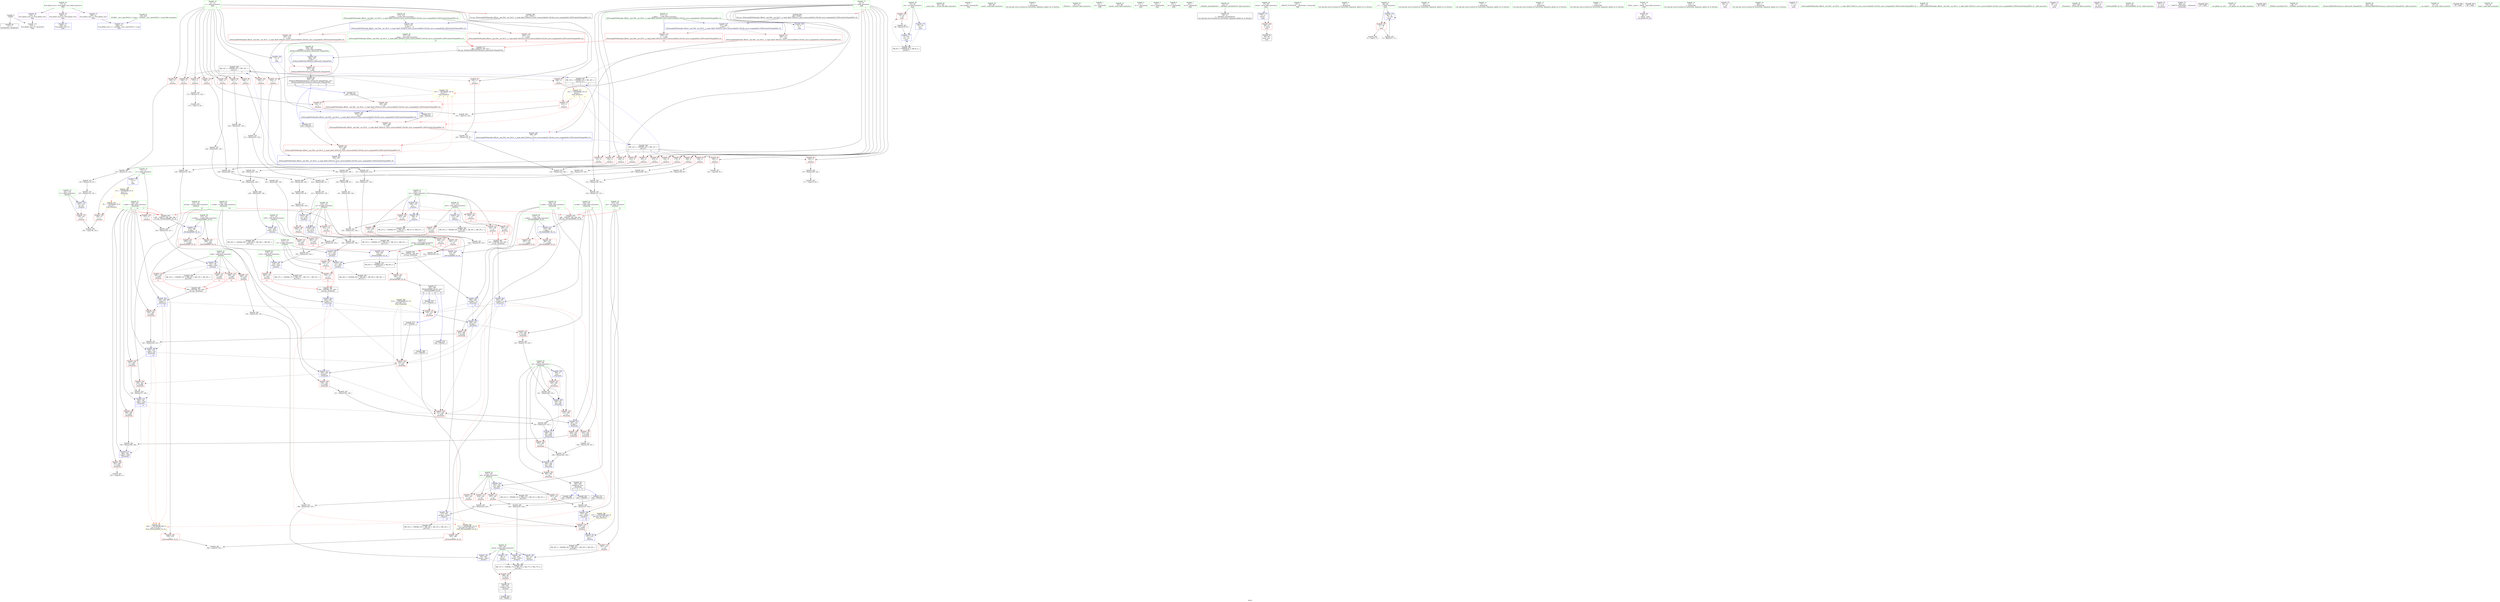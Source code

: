 digraph "SVFG" {
	label="SVFG";

	Node0x55a3ee328f30 [shape=record,color=grey,label="{NodeID: 0\nNullPtr}"];
	Node0x55a3ee328f30 -> Node0x55a3ee34a340[style=solid];
	Node0x55a3ee328f30 -> Node0x55a3ee350f70[style=solid];
	Node0x55a3ee36fa80 [shape=record,color=black,label="{NodeID: 360\nMR_31V_2 = PHI(MR_31V_1, MR_31V_1, MR_31V_4, MR_31V_1, )\npts\{114 \}\n}"];
	Node0x55a3ee34c170 [shape=record,color=blue,label="{NodeID: 194\n121\<--246\nc443\<--div47\n_Z5solvev\n}"];
	Node0x55a3ee34c170 -> Node0x55a3ee34ee00[style=dashed];
	Node0x55a3ee34c170 -> Node0x55a3ee34eed0[style=dashed];
	Node0x55a3ee34c170 -> Node0x55a3ee370e50[style=dashed];
	Node0x55a3ee349360 [shape=record,color=red,label="{NodeID: 111\n163\<--103\n\<--tot\n_Z5solvev\n}"];
	Node0x55a3ee349360 -> Node0x55a3ee35e0b0[style=solid];
	Node0x55a3ee3475d0 [shape=record,color=green,label="{NodeID: 28\n61\<--62\ncas\<--cas_field_insensitive\nmain\n}"];
	Node0x55a3ee3475d0 -> Node0x55a3ee3490f0[style=solid];
	Node0x55a3ee3475d0 -> Node0x55a3ee351140[style=solid];
	Node0x55a3ee3475d0 -> Node0x55a3ee3512e0[style=solid];
	Node0x55a3ee3923a0 [shape=record,color=black,label="{NodeID: 471\n280 = PHI(392, )\n}"];
	Node0x55a3ee3923a0 -> Node0x55a3ee34f3b0[style=solid];
	Node0x55a3ee35aab0 [shape=record,color=grey,label="{NodeID: 305\n220 = Binary(218, 219, )\n}"];
	Node0x55a3ee35aab0 -> Node0x55a3ee35ac30[style=solid];
	Node0x55a3ee34f2e0 [shape=record,color=red,label="{NodeID: 139\n292\<--273\n\<--__b.addr\n_ZSt4swapIiENSt9enable_ifIXsr6__and_ISt6__not_ISt15__is_tuple_likeIT_EESt21is_move_constructibleIS3_ESt18is_move_assignableIS3_EEE5valueEvE4typeERS3_SC_\n}"];
	Node0x55a3ee34f2e0 -> Node0x55a3ee34c720[style=solid];
	Node0x55a3ee349e00 [shape=record,color=green,label="{NodeID: 56\n361\<--362\n__assert_fail\<--__assert_fail_field_insensitive\n}"];
	Node0x55a3ee35d4b0 [shape=record,color=grey,label="{NodeID: 333\n152 = Binary(147, 151, )\n}"];
	Node0x55a3ee35d4b0 -> Node0x55a3ee351550[style=solid];
	Node0x55a3ee3509a0 [shape=record,color=red,label="{NodeID: 167\n397\<--394\n\<--__t.addr\n_ZSt4moveIRiEONSt16remove_referenceIT_E4typeEOS2_\n}"];
	Node0x55a3ee3509a0 -> Node0x55a3ee34a880[style=solid];
	Node0x55a3ee34b610 [shape=record,color=red,label="{NodeID: 84\n160\<--8\n\<--r\n_Z5solvev\n}"];
	Node0x55a3ee34b610 -> Node0x55a3ee35f2b0[style=solid];
	Node0x55a3ee3453b0 [shape=record,color=green,label="{NodeID: 1\n7\<--1\n__dso_handle\<--dummyObj\nGlob }"];
	Node0x55a3ee36ff50 [shape=record,color=black,label="{NodeID: 361\nMR_33V_2 = PHI(MR_33V_1, MR_33V_1, MR_33V_3, MR_33V_1, )\npts\{116 \}\n}"];
	Node0x55a3ee34c240 [shape=record,color=blue,label="{NodeID: 195\n119\<--255\nc342\<--sub51\n_Z5solvev\n}"];
	Node0x55a3ee34c240 -> Node0x55a3ee34ed30[style=dashed];
	Node0x55a3ee34c240 -> Node0x55a3ee370950[style=dashed];
	Node0x55a3ee349430 [shape=record,color=red,label="{NodeID: 112\n197\<--103\n\<--tot\n_Z5solvev\n}"];
	Node0x55a3ee349430 -> Node0x55a3ee35ddb0[style=solid];
	Node0x55a3ee3476a0 [shape=record,color=green,label="{NodeID: 29\n68\<--69\nscanf\<--scanf_field_insensitive\n}"];
	Node0x55a3ee3924e0 [shape=record,color=black,label="{NodeID: 472\n286 = PHI(392, )\n}"];
	Node0x55a3ee3924e0 -> Node0x55a3ee34f480[style=solid];
	Node0x55a3ee35ac30 [shape=record,color=grey,label="{NodeID: 306\n222 = Binary(220, 221, )\n}"];
	Node0x55a3ee35ac30 -> Node0x55a3ee351ca0[style=solid];
	Node0x55a3ee34f3b0 [shape=record,color=red,label="{NodeID: 140\n283\<--280\n\<--call\n_ZSt4swapIiENSt9enable_ifIXsr6__and_ISt6__not_ISt15__is_tuple_likeIT_EESt21is_move_constructibleIS3_ESt18is_move_assignableIS3_EEE5valueEvE4typeERS3_SC_\n}"];
	Node0x55a3ee34f3b0 -> Node0x55a3ee34c580[style=solid];
	Node0x55a3ee349f00 [shape=record,color=green,label="{NodeID: 57\n370\<--371\nretval\<--retval_field_insensitive\n_ZSt3minIiERKT_S2_S2_\n}"];
	Node0x55a3ee349f00 -> Node0x55a3ee3503f0[style=solid];
	Node0x55a3ee349f00 -> Node0x55a3ee354440[style=solid];
	Node0x55a3ee349f00 -> Node0x55a3ee354510[style=solid];
	Node0x55a3ee35d630 [shape=record,color=grey,label="{NodeID: 334\n321 = Binary(320, 319, )\n}"];
	Node0x55a3ee35d630 -> Node0x55a3ee34ccd0[style=solid];
	Node0x55a3ee350a70 [shape=record,color=blue,label="{NodeID: 168\n8\<--9\nr\<--\nGlob }"];
	Node0x55a3ee350a70 -> Node0x55a3ee371d50[style=dashed];
	Node0x55a3ee34b6e0 [shape=record,color=red,label="{NodeID: 85\n169\<--8\n\<--r\n_Z5solvev\n}"];
	Node0x55a3ee34b6e0 -> Node0x55a3ee35dc30[style=solid];
	Node0x55a3ee345440 [shape=record,color=green,label="{NodeID: 2\n9\<--1\n\<--dummyObj\nCan only get source location for instruction, argument, global var or function.}"];
	Node0x55a3ee370450 [shape=record,color=black,label="{NodeID: 362\nMR_35V_2 = PHI(MR_35V_3, MR_35V_1, MR_35V_1, MR_35V_1, )\npts\{118 \}\n}"];
	Node0x55a3ee34c310 [shape=record,color=blue,label="{NodeID: 196\n99\<--263\nretval\<--sub53\n_Z5solvev\n}"];
	Node0x55a3ee34c310 -> Node0x55a3ee332660[style=dashed];
	Node0x55a3ee349500 [shape=record,color=red,label="{NodeID: 113\n224\<--103\n\<--tot\n_Z5solvev\n}"];
	Node0x55a3ee349500 -> Node0x55a3ee35a7b0[style=solid];
	Node0x55a3ee3477a0 [shape=record,color=green,label="{NodeID: 30\n83\<--84\n_Z5solvev\<--_Z5solvev_field_insensitive\n}"];
	Node0x55a3ee392620 [shape=record,color=black,label="{NodeID: 473\n290 = PHI(392, )\n}"];
	Node0x55a3ee392620 -> Node0x55a3ee34f550[style=solid];
	Node0x55a3ee35adb0 [shape=record,color=grey,label="{NodeID: 307\n245 = Binary(242, 244, )\n}"];
	Node0x55a3ee35adb0 -> Node0x55a3ee35af30[style=solid];
	Node0x55a3ee34f480 [shape=record,color=red,label="{NodeID: 141\n287\<--286\n\<--call1\n_ZSt4swapIiENSt9enable_ifIXsr6__and_ISt6__not_ISt15__is_tuple_likeIT_EESt21is_move_constructibleIS3_ESt18is_move_assignableIS3_EEE5valueEvE4typeERS3_SC_\n}"];
	Node0x55a3ee34f480 -> Node0x55a3ee34c650[style=solid];
	Node0x55a3ee349fd0 [shape=record,color=green,label="{NodeID: 58\n372\<--373\n__a.addr\<--__a.addr_field_insensitive\n_ZSt3minIiERKT_S2_S2_\n}"];
	Node0x55a3ee349fd0 -> Node0x55a3ee3504c0[style=solid];
	Node0x55a3ee349fd0 -> Node0x55a3ee350590[style=solid];
	Node0x55a3ee349fd0 -> Node0x55a3ee3542a0[style=solid];
	Node0x55a3ee35d7b0 [shape=record,color=grey,label="{NodeID: 335\n319 = Binary(178, 318, )\n}"];
	Node0x55a3ee35d7b0 -> Node0x55a3ee35d630[style=solid];
	Node0x55a3ee350b70 [shape=record,color=blue,label="{NodeID: 169\n11\<--9\nc\<--\nGlob }"];
	Node0x55a3ee350b70 -> Node0x55a3ee371d50[style=dashed];
	Node0x55a3ee34b7b0 [shape=record,color=red,label="{NodeID: 86\n179\<--8\n\<--r\n_Z5solvev\n}"];
	Node0x55a3ee34b7b0 -> Node0x55a3ee35a4b0[style=solid];
	Node0x55a3ee345760 [shape=record,color=green,label="{NodeID: 3\n15\<--1\n.str\<--dummyObj\nGlob }"];
	Node0x55a3ee370950 [shape=record,color=black,label="{NodeID: 363\nMR_37V_2 = PHI(MR_37V_3, MR_37V_1, MR_37V_1, MR_37V_1, )\npts\{120 \}\n}"];
	Node0x55a3ee34c3e0 [shape=record,color=blue,label="{NodeID: 197\n271\<--269\n__a.addr\<--__a\n_ZSt4swapIiENSt9enable_ifIXsr6__and_ISt6__not_ISt15__is_tuple_likeIT_EESt21is_move_constructibleIS3_ESt18is_move_assignableIS3_EEE5valueEvE4typeERS3_SC_\n}"];
	Node0x55a3ee34c3e0 -> Node0x55a3ee34f070[style=dashed];
	Node0x55a3ee34c3e0 -> Node0x55a3ee34f140[style=dashed];
	Node0x55a3ee3495d0 [shape=record,color=red,label="{NodeID: 114\n257\<--103\n\<--tot\n_Z5solvev\n}"];
	Node0x55a3ee3495d0 -> Node0x55a3ee34dea0[style=solid];
	Node0x55a3ee3478a0 [shape=record,color=green,label="{NodeID: 31\n87\<--88\nprintf\<--printf_field_insensitive\n}"];
	Node0x55a3ee392760 [shape=record,color=black,label="{NodeID: 474\n315 = PHI(367, )\n}"];
	Node0x55a3ee392760 -> Node0x55a3ee350180[style=solid];
	Node0x55a3ee3525c0 [shape=record,color=yellow,style=double,label="{NodeID: 391\n69V_1 = ENCHI(MR_69V_0)\npts\{116 301 \}\nFun[_ZSt3minIiERKT_S2_S2_]}"];
	Node0x55a3ee3525c0 -> Node0x55a3ee350800[style=dashed];
	Node0x55a3ee35af30 [shape=record,color=grey,label="{NodeID: 308\n246 = Binary(245, 136, )\n}"];
	Node0x55a3ee35af30 -> Node0x55a3ee34c170[style=solid];
	Node0x55a3ee34f550 [shape=record,color=red,label="{NodeID: 142\n291\<--290\n\<--call2\n_ZSt4swapIiENSt9enable_ifIXsr6__and_ISt6__not_ISt15__is_tuple_likeIT_EESt21is_move_constructibleIS3_ESt18is_move_assignableIS3_EEE5valueEvE4typeERS3_SC_\n}"];
	Node0x55a3ee34f550 -> Node0x55a3ee34c720[style=solid];
	Node0x55a3ee34a0a0 [shape=record,color=green,label="{NodeID: 59\n374\<--375\n__b.addr\<--__b.addr_field_insensitive\n_ZSt3minIiERKT_S2_S2_\n}"];
	Node0x55a3ee34a0a0 -> Node0x55a3ee350660[style=solid];
	Node0x55a3ee34a0a0 -> Node0x55a3ee350730[style=solid];
	Node0x55a3ee34a0a0 -> Node0x55a3ee354370[style=solid];
	Node0x55a3ee35d930 [shape=record,color=grey,label="{NodeID: 336\n156 = Binary(154, 155, )\n}"];
	Node0x55a3ee35d930 -> Node0x55a3ee35c130[style=solid];
	Node0x55a3ee350c70 [shape=record,color=blue,label="{NodeID: 170\n13\<--9\nn\<--\nGlob }"];
	Node0x55a3ee350c70 -> Node0x55a3ee352d50[style=dashed];
	Node0x55a3ee34b880 [shape=record,color=red,label="{NodeID: 87\n187\<--8\n\<--r\n_Z5solvev\n}"];
	Node0x55a3ee34b880 -> Node0x55a3ee35a930[style=solid];
	Node0x55a3ee3457f0 [shape=record,color=green,label="{NodeID: 4\n17\<--1\n.str.1\<--dummyObj\nGlob }"];
	Node0x55a3ee370e50 [shape=record,color=black,label="{NodeID: 364\nMR_39V_2 = PHI(MR_39V_3, MR_39V_1, MR_39V_1, MR_39V_1, )\npts\{122 \}\n}"];
	Node0x55a3ee34c4b0 [shape=record,color=blue,label="{NodeID: 198\n273\<--270\n__b.addr\<--__b\n_ZSt4swapIiENSt9enable_ifIXsr6__and_ISt6__not_ISt15__is_tuple_likeIT_EESt21is_move_constructibleIS3_ESt18is_move_assignableIS3_EEE5valueEvE4typeERS3_SC_\n}"];
	Node0x55a3ee34c4b0 -> Node0x55a3ee34f210[style=dashed];
	Node0x55a3ee34c4b0 -> Node0x55a3ee34f2e0[style=dashed];
	Node0x55a3ee3496a0 [shape=record,color=red,label="{NodeID: 115\n164\<--105\n\<--todel\n_Z5solvev\n}"];
	Node0x55a3ee3496a0 -> Node0x55a3ee35df30[style=solid];
	Node0x55a3ee3479a0 [shape=record,color=green,label="{NodeID: 32\n99\<--100\nretval\<--retval_field_insensitive\n_Z5solvev\n}"];
	Node0x55a3ee3479a0 -> Node0x55a3ee3491c0[style=solid];
	Node0x55a3ee3479a0 -> Node0x55a3ee351480[style=solid];
	Node0x55a3ee3479a0 -> Node0x55a3ee3516f0[style=solid];
	Node0x55a3ee3479a0 -> Node0x55a3ee34bfd0[style=solid];
	Node0x55a3ee3479a0 -> Node0x55a3ee34c310[style=solid];
	Node0x55a3ee3928a0 [shape=record,color=black,label="{NodeID: 475\n327 = PHI(367, )\n}"];
	Node0x55a3ee3928a0 -> Node0x55a3ee350250[style=solid];
	Node0x55a3ee3526d0 [shape=record,color=yellow,style=double,label="{NodeID: 392\n71V_1 = ENCHI(MR_71V_0)\npts\{108 303 305 307 \}\nFun[_ZSt3minIiERKT_S2_S2_]}"];
	Node0x55a3ee3526d0 -> Node0x55a3ee3508d0[style=dashed];
	Node0x55a3ee35b0b0 [shape=record,color=grey,label="{NodeID: 309\n195 = Binary(193, 194, )\n}"];
	Node0x55a3ee35b0b0 -> Node0x55a3ee351960[style=solid];
	Node0x55a3ee34f620 [shape=record,color=red,label="{NodeID: 143\n324\<--300\n\<--t.addr\n_Z5solveiiii\n}"];
	Node0x55a3ee34f620 -> Node0x55a3ee35d330[style=solid];
	Node0x55a3ee34a170 [shape=record,color=green,label="{NodeID: 60\n394\<--395\n__t.addr\<--__t.addr_field_insensitive\n_ZSt4moveIRiEONSt16remove_referenceIT_E4typeEOS2_\n}"];
	Node0x55a3ee34a170 -> Node0x55a3ee3509a0[style=solid];
	Node0x55a3ee34a170 -> Node0x55a3ee3545e0[style=solid];
	Node0x55a3ee35dab0 [shape=record,color=grey,label="{NodeID: 337\n174 = Binary(173, 136, )\n}"];
	Node0x55a3ee35dab0 -> Node0x55a3ee35efb0[style=solid];
	Node0x55a3ee350d70 [shape=record,color=blue,label="{NodeID: 171\n408\<--28\nllvm.global_ctors_0\<--\nGlob }"];
	Node0x55a3ee34b950 [shape=record,color=red,label="{NodeID: 88\n208\<--8\n\<--r\n_Z5solvev\n}"];
	Node0x55a3ee34b950 -> Node0x55a3ee35e230[style=solid];
	Node0x55a3ee345880 [shape=record,color=green,label="{NodeID: 5\n19\<--1\n.str.2\<--dummyObj\nGlob }"];
	Node0x55a3ee34c580 [shape=record,color=blue,label="{NodeID: 199\n275\<--283\n__tmp\<--\n_ZSt4swapIiENSt9enable_ifIXsr6__and_ISt6__not_ISt15__is_tuple_likeIT_EESt21is_move_constructibleIS3_ESt18is_move_assignableIS3_EEE5valueEvE4typeERS3_SC_\n}"];
	Node0x55a3ee34c580 -> Node0x55a3ee34f480[style=dashed];
	Node0x55a3ee34c580 -> Node0x55a3ee34f550[style=dashed];
	Node0x55a3ee34e030 [shape=record,color=red,label="{NodeID: 116\n198\<--105\n\<--todel\n_Z5solvev\n|{<s0>8}}"];
	Node0x55a3ee34e030:s0 -> Node0x55a3ee393290[style=solid,color=red];
	Node0x55a3ee347a70 [shape=record,color=green,label="{NodeID: 33\n101\<--102\nh\<--h_field_insensitive\n_Z5solvev\n}"];
	Node0x55a3ee347a70 -> Node0x55a3ee349290[style=solid];
	Node0x55a3ee347a70 -> Node0x55a3ee3513b0[style=solid];
	Node0x55a3ee3929e0 [shape=record,color=black,label="{NodeID: 476\n340 = PHI(367, )\n}"];
	Node0x55a3ee3929e0 -> Node0x55a3ee350320[style=solid];
	Node0x55a3ee35b230 [shape=record,color=grey,label="{NodeID: 310\n193 = Binary(191, 192, )\n}"];
	Node0x55a3ee35b230 -> Node0x55a3ee35b0b0[style=solid];
	Node0x55a3ee34f6f0 [shape=record,color=red,label="{NodeID: 144\n337\<--300\n\<--t.addr\n_Z5solveiiii\n}"];
	Node0x55a3ee34f6f0 -> Node0x55a3ee35bfb0[style=solid];
	Node0x55a3ee34a240 [shape=record,color=green,label="{NodeID: 61\n29\<--404\n_GLOBAL__sub_I_peter50216_1_0.cpp\<--_GLOBAL__sub_I_peter50216_1_0.cpp_field_insensitive\n}"];
	Node0x55a3ee34a240 -> Node0x55a3ee350e70[style=solid];
	Node0x55a3ee35dc30 [shape=record,color=grey,label="{NodeID: 338\n170 = Binary(169, 136, )\n}"];
	Node0x55a3ee35dc30 -> Node0x55a3ee35f130[style=solid];
	Node0x55a3ee350e70 [shape=record,color=blue,label="{NodeID: 172\n409\<--29\nllvm.global_ctors_1\<--_GLOBAL__sub_I_peter50216_1_0.cpp\nGlob }"];
	Node0x55a3ee34ba20 [shape=record,color=red,label="{NodeID: 89\n215\<--8\n\<--r\n_Z5solvev\n}"];
	Node0x55a3ee34ba20 -> Node0x55a3ee35c2b0[style=solid];
	Node0x55a3ee346150 [shape=record,color=green,label="{NodeID: 6\n21\<--1\n.str.3\<--dummyObj\nGlob }"];
	Node0x55a3ee371850 [shape=record,color=black,label="{NodeID: 366\nMR_8V_3 = PHI(MR_8V_4, MR_8V_2, )\npts\{62 \}\n}"];
	Node0x55a3ee371850 -> Node0x55a3ee3490f0[style=dashed];
	Node0x55a3ee371850 -> Node0x55a3ee3512e0[style=dashed];
	Node0x55a3ee34c650 [shape=record,color=blue,label="{NodeID: 200\n288\<--287\n\<--\n_ZSt4swapIiENSt9enable_ifIXsr6__and_ISt6__not_ISt15__is_tuple_likeIT_EESt21is_move_constructibleIS3_ESt18is_move_assignableIS3_EEE5valueEvE4typeERS3_SC_\n|{|<s1>7}}"];
	Node0x55a3ee34c650 -> Node0x55a3ee34f550[style=dashed];
	Node0x55a3ee34c650:s1 -> Node0x55a3ee372750[style=dashed,color=blue];
	Node0x55a3ee34e100 [shape=record,color=red,label="{NodeID: 117\n225\<--105\n\<--todel\n_Z5solvev\n|{<s0>9}}"];
	Node0x55a3ee34e100:s0 -> Node0x55a3ee393290[style=solid,color=red];
	Node0x55a3ee347b40 [shape=record,color=green,label="{NodeID: 34\n103\<--104\ntot\<--tot_field_insensitive\n_Z5solvev\n}"];
	Node0x55a3ee347b40 -> Node0x55a3ee349360[style=solid];
	Node0x55a3ee347b40 -> Node0x55a3ee349430[style=solid];
	Node0x55a3ee347b40 -> Node0x55a3ee349500[style=solid];
	Node0x55a3ee347b40 -> Node0x55a3ee3495d0[style=solid];
	Node0x55a3ee347b40 -> Node0x55a3ee351550[style=solid];
	Node0x55a3ee392b20 [shape=record,color=black,label="{NodeID: 477\n393 = PHI(279, 285, 275, )\n0th arg _ZSt4moveIRiEONSt16remove_referenceIT_E4typeEOS2_ }"];
	Node0x55a3ee392b20 -> Node0x55a3ee3545e0[style=solid];
	Node0x55a3ee35b3b0 [shape=record,color=grey,label="{NodeID: 311\n191 = Binary(190, 136, )\n}"];
	Node0x55a3ee35b3b0 -> Node0x55a3ee35b230[style=solid];
	Node0x55a3ee34f7c0 [shape=record,color=red,label="{NodeID: 145\n349\<--300\n\<--t.addr\n_Z5solveiiii\n}"];
	Node0x55a3ee34f7c0 -> Node0x55a3ee34dd20[style=solid];
	Node0x55a3ee34a340 [shape=record,color=black,label="{NodeID: 62\n2\<--3\ndummyVal\<--dummyVal\n}"];
	Node0x55a3ee35ddb0 [shape=record,color=grey,label="{NodeID: 339\n205 = Binary(197, 202, )\n}"];
	Node0x55a3ee35ddb0 -> Node0x55a3ee351a30[style=solid];
	Node0x55a3ee350f70 [shape=record,color=blue, style = dotted,label="{NodeID: 173\n410\<--3\nllvm.global_ctors_2\<--dummyVal\nGlob }"];
	Node0x55a3ee34baf0 [shape=record,color=red,label="{NodeID: 90\n241\<--8\n\<--r\n_Z5solvev\n}"];
	Node0x55a3ee34baf0 -> Node0x55a3ee35ca30[style=solid];
	Node0x55a3ee3461e0 [shape=record,color=green,label="{NodeID: 7\n23\<--1\n.str.4\<--dummyObj\nGlob }"];
	Node0x55a3ee371d50 [shape=record,color=black,label="{NodeID: 367\nMR_10V_2 = PHI(MR_10V_3, MR_10V_1, )\npts\{10 12 \}\n|{<s0>5|<s1>5}}"];
	Node0x55a3ee371d50:s0 -> Node0x55a3ee05c220[style=dashed,color=red];
	Node0x55a3ee371d50:s1 -> Node0x55a3ee1cbeb0[style=dashed,color=red];
	Node0x55a3ee34c720 [shape=record,color=blue,label="{NodeID: 201\n292\<--291\n\<--\n_ZSt4swapIiENSt9enable_ifIXsr6__and_ISt6__not_ISt15__is_tuple_likeIT_EESt21is_move_constructibleIS3_ESt18is_move_assignableIS3_EEE5valueEvE4typeERS3_SC_\n|{<s0>7}}"];
	Node0x55a3ee34c720:s0 -> Node0x55a3ee372250[style=dashed,color=blue];
	Node0x55a3ee34e1d0 [shape=record,color=red,label="{NodeID: 118\n258\<--105\n\<--todel\n_Z5solvev\n|{<s0>11}}"];
	Node0x55a3ee34e1d0:s0 -> Node0x55a3ee393290[style=solid,color=red];
	Node0x55a3ee347c10 [shape=record,color=green,label="{NodeID: 35\n105\<--106\ntodel\<--todel_field_insensitive\n_Z5solvev\n}"];
	Node0x55a3ee347c10 -> Node0x55a3ee3496a0[style=solid];
	Node0x55a3ee347c10 -> Node0x55a3ee34e030[style=solid];
	Node0x55a3ee347c10 -> Node0x55a3ee34e100[style=solid];
	Node0x55a3ee347c10 -> Node0x55a3ee34e1d0[style=solid];
	Node0x55a3ee347c10 -> Node0x55a3ee351620[style=solid];
	Node0x55a3ee392e00 [shape=record,color=black,label="{NodeID: 478\n368 = PHI(107, 306, 304, 302, )\n0th arg _ZSt3minIiERKT_S2_S2_ }"];
	Node0x55a3ee392e00 -> Node0x55a3ee3542a0[style=solid];
	Node0x55a3ee35b530 [shape=record,color=grey,label="{NodeID: 312\n147 = Binary(144, 146, )\n}"];
	Node0x55a3ee35b530 -> Node0x55a3ee35d4b0[style=solid];
	Node0x55a3ee34f890 [shape=record,color=red,label="{NodeID: 146\n352\<--300\n\<--t.addr\n_Z5solveiiii\n}"];
	Node0x55a3ee34f890 -> Node0x55a3ee35e9b0[style=solid];
	Node0x55a3ee34a440 [shape=record,color=black,label="{NodeID: 63\n40\<--41\n\<--_ZNSt8ios_base4InitD1Ev\nCan only get source location for instruction, argument, global var or function.}"];
	Node0x55a3ee35df30 [shape=record,color=grey,label="{NodeID: 340\n165 = Binary(164, 136, )\n}"];
	Node0x55a3ee35df30 -> Node0x55a3ee35e0b0[style=solid];
	Node0x55a3ee351070 [shape=record,color=blue,label="{NodeID: 174\n57\<--9\nretval\<--\nmain\n}"];
	Node0x55a3ee351070 -> Node0x55a3ee348f50[style=dashed];
	Node0x55a3ee34bbc0 [shape=record,color=red,label="{NodeID: 91\n248\<--8\n\<--r\n_Z5solvev\n}"];
	Node0x55a3ee34bbc0 -> Node0x55a3ee35c730[style=solid];
	Node0x55a3ee346270 [shape=record,color=green,label="{NodeID: 8\n25\<--1\n__PRETTY_FUNCTION__._Z5solveiiii\<--dummyObj\nGlob }"];
	Node0x55a3ee372250 [shape=record,color=black,label="{NodeID: 368\nMR_14V_3 = PHI(MR_14V_2, MR_14V_1, )\npts\{12 \}\n|{|<s11>5}}"];
	Node0x55a3ee372250 -> Node0x55a3ee34bd60[style=dashed];
	Node0x55a3ee372250 -> Node0x55a3ee34be30[style=dashed];
	Node0x55a3ee372250 -> Node0x55a3ee34bf00[style=dashed];
	Node0x55a3ee372250 -> Node0x55a3ee348730[style=dashed];
	Node0x55a3ee372250 -> Node0x55a3ee348800[style=dashed];
	Node0x55a3ee372250 -> Node0x55a3ee3488d0[style=dashed];
	Node0x55a3ee372250 -> Node0x55a3ee3489a0[style=dashed];
	Node0x55a3ee372250 -> Node0x55a3ee348a70[style=dashed];
	Node0x55a3ee372250 -> Node0x55a3ee348b40[style=dashed];
	Node0x55a3ee372250 -> Node0x55a3ee348c10[style=dashed];
	Node0x55a3ee372250 -> Node0x55a3ee348ce0[style=dashed];
	Node0x55a3ee372250:s11 -> Node0x55a3ee371d50[style=dashed,color=blue];
	Node0x55a3ee34c7f0 [shape=record,color=blue,label="{NodeID: 202\n300\<--296\nt.addr\<--t\n_Z5solveiiii\n|{|<s3>15}}"];
	Node0x55a3ee34c7f0 -> Node0x55a3ee34f620[style=dashed];
	Node0x55a3ee34c7f0 -> Node0x55a3ee350180[style=dashed];
	Node0x55a3ee34c7f0 -> Node0x55a3ee34cda0[style=dashed];
	Node0x55a3ee34c7f0:s3 -> Node0x55a3ee3525c0[style=dashed,color=red];
	Node0x55a3ee34e2a0 [shape=record,color=red,label="{NodeID: 119\n237\<--107\n\<--ans\n_Z5solvev\n}"];
	Node0x55a3ee34e2a0 -> Node0x55a3ee34bfd0[style=solid];
	Node0x55a3ee347ce0 [shape=record,color=green,label="{NodeID: 36\n107\<--108\nans\<--ans_field_insensitive\n_Z5solvev\n|{|<s3>10}}"];
	Node0x55a3ee347ce0 -> Node0x55a3ee34e2a0[style=solid];
	Node0x55a3ee347ce0 -> Node0x55a3ee351a30[style=solid];
	Node0x55a3ee347ce0 -> Node0x55a3ee351e40[style=solid];
	Node0x55a3ee347ce0:s3 -> Node0x55a3ee392e00[style=solid,color=red];
	Node0x55a3ee393090 [shape=record,color=black,label="{NodeID: 479\n369 = PHI(115, 300, 300, 300, )\n1st arg _ZSt3minIiERKT_S2_S2_ }"];
	Node0x55a3ee393090 -> Node0x55a3ee354370[style=solid];
	Node0x55a3ee35b6b0 [shape=record,color=grey,label="{NodeID: 313\n346 = Binary(345, 344, )\n}"];
	Node0x55a3ee35b6b0 -> Node0x55a3ee354100[style=solid];
	Node0x55a3ee34f960 [shape=record,color=red,label="{NodeID: 147\n343\<--302\n\<--c2.addr\n_Z5solveiiii\n}"];
	Node0x55a3ee34f960 -> Node0x55a3ee35b9b0[style=solid];
	Node0x55a3ee34a540 [shape=record,color=black,label="{NodeID: 64\n56\<--90\nmain_ret\<--\nmain\n}"];
	Node0x55a3ee35e0b0 [shape=record,color=grey,label="{NodeID: 341\n166 = Binary(163, 165, )\n}"];
	Node0x55a3ee35e0b0 -> Node0x55a3ee3516f0[style=solid];
	Node0x55a3ee351140 [shape=record,color=blue,label="{NodeID: 175\n61\<--65\ncas\<--\nmain\n}"];
	Node0x55a3ee351140 -> Node0x55a3ee371850[style=dashed];
	Node0x55a3ee34bc90 [shape=record,color=red,label="{NodeID: 92\n124\<--11\n\<--c\n_Z5solvev\n}"];
	Node0x55a3ee34bc90 -> Node0x55a3ee35e830[style=solid];
	Node0x55a3ee346330 [shape=record,color=green,label="{NodeID: 9\n28\<--1\n\<--dummyObj\nCan only get source location for instruction, argument, global var or function.}"];
	Node0x55a3ee372750 [shape=record,color=black,label="{NodeID: 369\nMR_12V_3 = PHI(MR_12V_2, MR_12V_1, )\npts\{10 \}\n|{|<s12>5}}"];
	Node0x55a3ee372750 -> Node0x55a3ee34b2d0[style=dashed];
	Node0x55a3ee372750 -> Node0x55a3ee34b3a0[style=dashed];
	Node0x55a3ee372750 -> Node0x55a3ee34b470[style=dashed];
	Node0x55a3ee372750 -> Node0x55a3ee34b540[style=dashed];
	Node0x55a3ee372750 -> Node0x55a3ee34b610[style=dashed];
	Node0x55a3ee372750 -> Node0x55a3ee34b6e0[style=dashed];
	Node0x55a3ee372750 -> Node0x55a3ee34b7b0[style=dashed];
	Node0x55a3ee372750 -> Node0x55a3ee34b880[style=dashed];
	Node0x55a3ee372750 -> Node0x55a3ee34b950[style=dashed];
	Node0x55a3ee372750 -> Node0x55a3ee34ba20[style=dashed];
	Node0x55a3ee372750 -> Node0x55a3ee34baf0[style=dashed];
	Node0x55a3ee372750 -> Node0x55a3ee34bbc0[style=dashed];
	Node0x55a3ee372750:s12 -> Node0x55a3ee371d50[style=dashed,color=blue];
	Node0x55a3ee34c8c0 [shape=record,color=blue,label="{NodeID: 203\n302\<--297\nc2.addr\<--c2\n_Z5solveiiii\n|{|<s4>17}}"];
	Node0x55a3ee34c8c0 -> Node0x55a3ee350180[style=dashed];
	Node0x55a3ee34c8c0 -> Node0x55a3ee350250[style=dashed];
	Node0x55a3ee34c8c0 -> Node0x55a3ee350320[style=dashed];
	Node0x55a3ee34c8c0 -> Node0x55a3ee354030[style=dashed];
	Node0x55a3ee34c8c0:s4 -> Node0x55a3ee3526d0[style=dashed,color=red];
	Node0x55a3ee34e370 [shape=record,color=red,label="{NodeID: 120\n192\<--109\n\<--c2\n_Z5solvev\n}"];
	Node0x55a3ee34e370 -> Node0x55a3ee35b230[style=solid];
	Node0x55a3ee347db0 [shape=record,color=green,label="{NodeID: 37\n109\<--110\nc2\<--c2_field_insensitive\n_Z5solvev\n}"];
	Node0x55a3ee347db0 -> Node0x55a3ee34e370[style=solid];
	Node0x55a3ee347db0 -> Node0x55a3ee34e440[style=solid];
	Node0x55a3ee347db0 -> Node0x55a3ee34e510[style=solid];
	Node0x55a3ee347db0 -> Node0x55a3ee34e5e0[style=solid];
	Node0x55a3ee347db0 -> Node0x55a3ee3517c0[style=solid];
	Node0x55a3ee347db0 -> Node0x55a3ee351b00[style=solid];
	Node0x55a3ee393290 [shape=record,color=black,label="{NodeID: 480\n296 = PHI(198, 225, 258, )\n0th arg _Z5solveiiii }"];
	Node0x55a3ee393290 -> Node0x55a3ee34c7f0[style=solid];
	Node0x55a3ee35b830 [shape=record,color=grey,label="{NodeID: 314\n146 = Binary(145, 65, )\n}"];
	Node0x55a3ee35b830 -> Node0x55a3ee35b530[style=solid];
	Node0x55a3ee34fa30 [shape=record,color=red,label="{NodeID: 148\n348\<--302\n\<--c2.addr\n_Z5solveiiii\n}"];
	Node0x55a3ee34fa30 -> Node0x55a3ee34dd20[style=solid];
	Node0x55a3ee34a610 [shape=record,color=black,label="{NodeID: 65\n98\<--266\n_Z5solvev_ret\<--\n_Z5solvev\n|{<s0>5}}"];
	Node0x55a3ee34a610:s0 -> Node0x55a3ee390ab0[style=solid,color=blue];
	Node0x55a3ee35e230 [shape=record,color=grey,label="{NodeID: 342\n209 = Binary(208, 136, )\n}"];
	Node0x55a3ee35e230 -> Node0x55a3ee35e530[style=solid];
	Node0x55a3ee351210 [shape=record,color=blue,label="{NodeID: 176\n59\<--72\n___T\<--dec\nmain\n}"];
	Node0x55a3ee351210 -> Node0x55a3ee349020[style=dashed];
	Node0x55a3ee351210 -> Node0x55a3ee351210[style=dashed];
	Node0x55a3ee34bd60 [shape=record,color=red,label="{NodeID: 93\n132\<--11\n\<--c\n_Z5solvev\n}"];
	Node0x55a3ee34bd60 -> Node0x55a3ee35cd30[style=solid];
	Node0x55a3ee346430 [shape=record,color=green,label="{NodeID: 10\n65\<--1\n\<--dummyObj\nCan only get source location for instruction, argument, global var or function.}"];
	Node0x55a3ee372c50 [shape=record,color=black,label="{NodeID: 370\nMR_63V_3 = PHI(MR_63V_4, MR_63V_2, )\npts\{371 \}\n}"];
	Node0x55a3ee372c50 -> Node0x55a3ee3503f0[style=dashed];
	Node0x55a3ee34c990 [shape=record,color=blue,label="{NodeID: 204\n304\<--298\nc3.addr\<--c3\n_Z5solveiiii\n|{|<s3>16}}"];
	Node0x55a3ee34c990 -> Node0x55a3ee350180[style=dashed];
	Node0x55a3ee34c990 -> Node0x55a3ee350250[style=dashed];
	Node0x55a3ee34c990 -> Node0x55a3ee34ce70[style=dashed];
	Node0x55a3ee34c990:s3 -> Node0x55a3ee3526d0[style=dashed,color=red];
	Node0x55a3ee34e440 [shape=record,color=red,label="{NodeID: 121\n199\<--109\n\<--c2\n_Z5solvev\n|{<s0>8}}"];
	Node0x55a3ee34e440:s0 -> Node0x55a3ee393420[style=solid,color=red];
	Node0x55a3ee347e80 [shape=record,color=green,label="{NodeID: 38\n111\<--112\nc3\<--c3_field_insensitive\n_Z5solvev\n}"];
	Node0x55a3ee347e80 -> Node0x55a3ee34e6b0[style=solid];
	Node0x55a3ee347e80 -> Node0x55a3ee34e780[style=solid];
	Node0x55a3ee347e80 -> Node0x55a3ee351960[style=solid];
	Node0x55a3ee347e80 -> Node0x55a3ee351ca0[style=solid];
	Node0x55a3ee393420 [shape=record,color=black,label="{NodeID: 481\n297 = PHI(199, 226, 259, )\n1st arg _Z5solveiiii }"];
	Node0x55a3ee393420 -> Node0x55a3ee34c8c0[style=solid];
	Node0x55a3ee352c70 [shape=record,color=yellow,style=double,label="{NodeID: 398\n61V_1 = ENCHI(MR_61V_0)\npts\{108 116 \}\nFun[_Z5solveiiii]}"];
	Node0x55a3ee352c70 -> Node0x55a3ee350180[style=dashed];
	Node0x55a3ee352c70 -> Node0x55a3ee350250[style=dashed];
	Node0x55a3ee352c70 -> Node0x55a3ee350320[style=dashed];
	Node0x55a3ee35b9b0 [shape=record,color=grey,label="{NodeID: 315\n344 = Binary(136, 343, )\n}"];
	Node0x55a3ee35b9b0 -> Node0x55a3ee35b6b0[style=solid];
	Node0x55a3ee34fb00 [shape=record,color=red,label="{NodeID: 149\n330\<--304\n\<--c3.addr\n_Z5solveiiii\n}"];
	Node0x55a3ee34fb00 -> Node0x55a3ee359eb0[style=solid];
	Node0x55a3ee34a6e0 [shape=record,color=black,label="{NodeID: 66\n295\<--365\n_Z5solveiiii_ret\<--\n_Z5solveiiii\n|{<s0>8|<s1>9|<s2>11}}"];
	Node0x55a3ee34a6e0:s0 -> Node0x55a3ee391c80[style=solid,color=blue];
	Node0x55a3ee34a6e0:s1 -> Node0x55a3ee391f80[style=solid,color=blue];
	Node0x55a3ee34a6e0:s2 -> Node0x55a3ee392260[style=solid,color=blue];
	Node0x55a3ee35e3b0 [shape=record,color=grey,label="{NodeID: 343\n211 = Binary(210, 136, )\n}"];
	Node0x55a3ee35e3b0 -> Node0x55a3ee35e530[style=solid];
	Node0x55a3ee3512e0 [shape=record,color=blue,label="{NodeID: 177\n61\<--80\ncas\<--inc\nmain\n}"];
	Node0x55a3ee3512e0 -> Node0x55a3ee371850[style=dashed];
	Node0x55a3ee34be30 [shape=record,color=red,label="{NodeID: 94\n145\<--11\n\<--c\n_Z5solvev\n}"];
	Node0x55a3ee34be30 -> Node0x55a3ee35b830[style=solid];
	Node0x55a3ee346530 [shape=record,color=green,label="{NodeID: 11\n73\<--1\n\<--dummyObj\nCan only get source location for instruction, argument, global var or function.}"];
	Node0x55a3ee05c220 [shape=record,color=yellow,style=double,label="{NodeID: 371\n12V_1 = ENCHI(MR_12V_0)\npts\{10 \}\nFun[_Z5solvev]|{|<s2>7|<s3>7|<s4>7}}"];
	Node0x55a3ee05c220 -> Node0x55a3ee34b200[style=dashed];
	Node0x55a3ee05c220 -> Node0x55a3ee372750[style=dashed];
	Node0x55a3ee05c220:s2 -> Node0x55a3ee34f3b0[style=dashed,color=red];
	Node0x55a3ee05c220:s3 -> Node0x55a3ee34f480[style=dashed,color=red];
	Node0x55a3ee05c220:s4 -> Node0x55a3ee34c650[style=dashed,color=red];
	Node0x55a3ee34ca60 [shape=record,color=blue,label="{NodeID: 205\n306\<--299\nc4.addr\<--c4\n_Z5solveiiii\n|{|<s2>15}}"];
	Node0x55a3ee34ca60 -> Node0x55a3ee350180[style=dashed];
	Node0x55a3ee34ca60 -> Node0x55a3ee34cc00[style=dashed];
	Node0x55a3ee34ca60:s2 -> Node0x55a3ee3526d0[style=dashed,color=red];
	Node0x55a3ee34e510 [shape=record,color=red,label="{NodeID: 122\n219\<--109\n\<--c2\n_Z5solvev\n}"];
	Node0x55a3ee34e510 -> Node0x55a3ee35aab0[style=solid];
	Node0x55a3ee347f50 [shape=record,color=green,label="{NodeID: 39\n113\<--114\nc4\<--c4_field_insensitive\n_Z5solvev\n}"];
	Node0x55a3ee347f50 -> Node0x55a3ee34e850[style=solid];
	Node0x55a3ee347f50 -> Node0x55a3ee34e920[style=solid];
	Node0x55a3ee347f50 -> Node0x55a3ee34e9f0[style=solid];
	Node0x55a3ee347f50 -> Node0x55a3ee34eac0[style=solid];
	Node0x55a3ee347f50 -> Node0x55a3ee351890[style=solid];
	Node0x55a3ee347f50 -> Node0x55a3ee351bd0[style=solid];
	Node0x55a3ee3935b0 [shape=record,color=black,label="{NodeID: 482\n298 = PHI(200, 227, 260, )\n2nd arg _Z5solveiiii }"];
	Node0x55a3ee3935b0 -> Node0x55a3ee34c990[style=solid];
	Node0x55a3ee352d50 [shape=record,color=yellow,style=double,label="{NodeID: 399\n2V_1 = ENCHI(MR_2V_0)\npts\{14 \}\nFun[main]|{<s0>5}}"];
	Node0x55a3ee352d50:s0 -> Node0x55a3ee373bf0[style=dashed,color=red];
	Node0x55a3ee35bb30 [shape=record,color=grey,label="{NodeID: 316\n135 = Binary(134, 136, )\n}"];
	Node0x55a3ee35bb30 -> Node0x55a3ee3513b0[style=solid];
	Node0x55a3ee34fbd0 [shape=record,color=red,label="{NodeID: 150\n336\<--304\n\<--c3.addr\n_Z5solveiiii\n}"];
	Node0x55a3ee34fbd0 -> Node0x55a3ee35bfb0[style=solid];
	Node0x55a3ee34a7b0 [shape=record,color=black,label="{NodeID: 67\n367\<--390\n_ZSt3minIiERKT_S2_S2__ret\<--\n_ZSt3minIiERKT_S2_S2_\n|{<s0>10|<s1>15|<s2>16|<s3>17}}"];
	Node0x55a3ee34a7b0:s0 -> Node0x55a3ee392120[style=solid,color=blue];
	Node0x55a3ee34a7b0:s1 -> Node0x55a3ee392760[style=solid,color=blue];
	Node0x55a3ee34a7b0:s2 -> Node0x55a3ee3928a0[style=solid,color=blue];
	Node0x55a3ee34a7b0:s3 -> Node0x55a3ee3929e0[style=solid,color=blue];
	Node0x55a3ee35e530 [shape=record,color=grey,label="{NodeID: 344\n212 = Binary(209, 211, )\n}"];
	Node0x55a3ee35e530 -> Node0x55a3ee35e6b0[style=solid];
	Node0x55a3ee3513b0 [shape=record,color=blue,label="{NodeID: 178\n101\<--135\nh\<--div\n_Z5solvev\n}"];
	Node0x55a3ee3513b0 -> Node0x55a3ee349290[style=dashed];
	Node0x55a3ee34bf00 [shape=record,color=red,label="{NodeID: 95\n148\<--11\n\<--c\n_Z5solvev\n}"];
	Node0x55a3ee34bf00 -> Node0x55a3ee35d030[style=solid];
	Node0x55a3ee346630 [shape=record,color=green,label="{NodeID: 12\n136\<--1\n\<--dummyObj\nCan only get source location for instruction, argument, global var or function.}"];
	Node0x55a3ee1cbeb0 [shape=record,color=yellow,style=double,label="{NodeID: 372\n14V_1 = ENCHI(MR_14V_0)\npts\{12 \}\nFun[_Z5solvev]|{|<s2>7|<s3>7|<s4>7|<s5>7}}"];
	Node0x55a3ee1cbeb0 -> Node0x55a3ee34bc90[style=dashed];
	Node0x55a3ee1cbeb0 -> Node0x55a3ee372250[style=dashed];
	Node0x55a3ee1cbeb0:s2 -> Node0x55a3ee34f3b0[style=dashed,color=red];
	Node0x55a3ee1cbeb0:s3 -> Node0x55a3ee34f480[style=dashed,color=red];
	Node0x55a3ee1cbeb0:s4 -> Node0x55a3ee34f550[style=dashed,color=red];
	Node0x55a3ee1cbeb0:s5 -> Node0x55a3ee34c720[style=dashed,color=red];
	Node0x55a3ee34cb30 [shape=record,color=blue,label="{NodeID: 206\n308\<--9\nret\<--\n_Z5solveiiii\n}"];
	Node0x55a3ee34cb30 -> Node0x55a3ee34fe40[style=dashed];
	Node0x55a3ee34cb30 -> Node0x55a3ee34ccd0[style=dashed];
	Node0x55a3ee34e5e0 [shape=record,color=red,label="{NodeID: 123\n226\<--109\n\<--c2\n_Z5solvev\n|{<s0>9}}"];
	Node0x55a3ee34e5e0:s0 -> Node0x55a3ee393420[style=solid,color=red];
	Node0x55a3ee348020 [shape=record,color=green,label="{NodeID: 40\n115\<--116\nref.tmp\<--ref.tmp_field_insensitive\n_Z5solvev\n|{|<s1>10}}"];
	Node0x55a3ee348020 -> Node0x55a3ee351d70[style=solid];
	Node0x55a3ee348020:s1 -> Node0x55a3ee393090[style=solid,color=red];
	Node0x55a3ee393740 [shape=record,color=black,label="{NodeID: 483\n299 = PHI(201, 228, 261, )\n3rd arg _Z5solveiiii }"];
	Node0x55a3ee393740 -> Node0x55a3ee34ca60[style=solid];
	Node0x55a3ee35bcb0 [shape=record,color=grey,label="{NodeID: 317\n185 = Binary(184, 136, )\n}"];
	Node0x55a3ee35bcb0 -> Node0x55a3ee351890[style=solid];
	Node0x55a3ee34fca0 [shape=record,color=red,label="{NodeID: 151\n318\<--306\n\<--c4.addr\n_Z5solveiiii\n}"];
	Node0x55a3ee34fca0 -> Node0x55a3ee35d7b0[style=solid];
	Node0x55a3ee34a880 [shape=record,color=black,label="{NodeID: 68\n392\<--397\n_ZSt4moveIRiEONSt16remove_referenceIT_E4typeEOS2__ret\<--\n_ZSt4moveIRiEONSt16remove_referenceIT_E4typeEOS2_\n|{<s0>12|<s1>13|<s2>14}}"];
	Node0x55a3ee34a880:s0 -> Node0x55a3ee3923a0[style=solid,color=blue];
	Node0x55a3ee34a880:s1 -> Node0x55a3ee3924e0[style=solid,color=blue];
	Node0x55a3ee34a880:s2 -> Node0x55a3ee392620[style=solid,color=blue];
	Node0x55a3ee35e6b0 [shape=record,color=grey,label="{NodeID: 345\n213 = Binary(212, 136, )\n}"];
	Node0x55a3ee35e6b0 -> Node0x55a3ee351bd0[style=solid];
	Node0x55a3ee351480 [shape=record,color=blue,label="{NodeID: 179\n99\<--9\nretval\<--\n_Z5solvev\n}"];
	Node0x55a3ee351480 -> Node0x55a3ee332660[style=dashed];
	Node0x55a3ee348730 [shape=record,color=red,label="{NodeID: 96\n155\<--11\n\<--c\n_Z5solvev\n}"];
	Node0x55a3ee348730 -> Node0x55a3ee35d930[style=solid];
	Node0x55a3ee346730 [shape=record,color=green,label="{NodeID: 13\n178\<--1\n\<--dummyObj\nCan only get source location for instruction, argument, global var or function.}"];
	Node0x55a3ee373bf0 [shape=record,color=yellow,style=double,label="{NodeID: 373\n2V_1 = ENCHI(MR_2V_0)\npts\{14 \}\nFun[_Z5solvev]}"];
	Node0x55a3ee373bf0 -> Node0x55a3ee348db0[style=dashed];
	Node0x55a3ee373bf0 -> Node0x55a3ee348e80[style=dashed];
	Node0x55a3ee34cc00 [shape=record,color=blue,label="{NodeID: 207\n306\<--316\nc4.addr\<--\n_Z5solveiiii\n}"];
	Node0x55a3ee34cc00 -> Node0x55a3ee34fca0[style=dashed];
	Node0x55a3ee34cc00 -> Node0x55a3ee34fd70[style=dashed];
	Node0x55a3ee34cc00 -> Node0x55a3ee350250[style=dashed];
	Node0x55a3ee34cc00 -> Node0x55a3ee350320[style=dashed];
	Node0x55a3ee34e6b0 [shape=record,color=red,label="{NodeID: 124\n200\<--111\n\<--c3\n_Z5solvev\n|{<s0>8}}"];
	Node0x55a3ee34e6b0:s0 -> Node0x55a3ee3935b0[style=solid,color=red];
	Node0x55a3ee3480f0 [shape=record,color=green,label="{NodeID: 41\n117\<--118\nc241\<--c241_field_insensitive\n_Z5solvev\n}"];
	Node0x55a3ee3480f0 -> Node0x55a3ee34eb90[style=solid];
	Node0x55a3ee3480f0 -> Node0x55a3ee34ec60[style=solid];
	Node0x55a3ee3480f0 -> Node0x55a3ee34c0a0[style=solid];
	Node0x55a3ee393900 [shape=record,color=black,label="{NodeID: 484\n269 = PHI(8, )\n0th arg _ZSt4swapIiENSt9enable_ifIXsr6__and_ISt6__not_ISt15__is_tuple_likeIT_EESt21is_move_constructibleIS3_ESt18is_move_assignableIS3_EEE5valueEvE4typeERS3_SC_ }"];
	Node0x55a3ee393900 -> Node0x55a3ee34c3e0[style=solid];
	Node0x55a3ee35be30 [shape=record,color=grey,label="{NodeID: 318\n134 = Binary(133, 65, )\n}"];
	Node0x55a3ee35be30 -> Node0x55a3ee35bb30[style=solid];
	Node0x55a3ee34fd70 [shape=record,color=red,label="{NodeID: 152\n323\<--306\n\<--c4.addr\n_Z5solveiiii\n}"];
	Node0x55a3ee34fd70 -> Node0x55a3ee35d330[style=solid];
	Node0x55a3ee34a950 [shape=record,color=purple,label="{NodeID: 69\n38\<--4\n\<--_ZStL8__ioinit\n__cxx_global_var_init\n}"];
	Node0x55a3ee35e830 [shape=record,color=grey,label="{NodeID: 346\n125 = cmp(123, 124, )\n}"];
	Node0x55a3ee351550 [shape=record,color=blue,label="{NodeID: 180\n103\<--152\ntot\<--add7\n_Z5solvev\n}"];
	Node0x55a3ee351550 -> Node0x55a3ee349360[style=dashed];
	Node0x55a3ee351550 -> Node0x55a3ee349430[style=dashed];
	Node0x55a3ee351550 -> Node0x55a3ee349500[style=dashed];
	Node0x55a3ee351550 -> Node0x55a3ee3495d0[style=dashed];
	Node0x55a3ee351550 -> Node0x55a3ee332b60[style=dashed];
	Node0x55a3ee348800 [shape=record,color=red,label="{NodeID: 97\n173\<--11\n\<--c\n_Z5solvev\n}"];
	Node0x55a3ee348800 -> Node0x55a3ee35dab0[style=solid];
	Node0x55a3ee346830 [shape=record,color=green,label="{NodeID: 14\n332\<--1\n\<--dummyObj\nCan only get source location for instruction, argument, global var or function.}"];
	Node0x55a3ee34ccd0 [shape=record,color=blue,label="{NodeID: 208\n308\<--321\nret\<--add\n_Z5solveiiii\n}"];
	Node0x55a3ee34ccd0 -> Node0x55a3ee34ff10[style=dashed];
	Node0x55a3ee34ccd0 -> Node0x55a3ee34cf40[style=dashed];
	Node0x55a3ee34e780 [shape=record,color=red,label="{NodeID: 125\n227\<--111\n\<--c3\n_Z5solvev\n|{<s0>9}}"];
	Node0x55a3ee34e780:s0 -> Node0x55a3ee3935b0[style=solid,color=red];
	Node0x55a3ee3481c0 [shape=record,color=green,label="{NodeID: 42\n119\<--120\nc342\<--c342_field_insensitive\n_Z5solvev\n}"];
	Node0x55a3ee3481c0 -> Node0x55a3ee34ed30[style=solid];
	Node0x55a3ee3481c0 -> Node0x55a3ee34c240[style=solid];
	Node0x55a3ee393a10 [shape=record,color=black,label="{NodeID: 485\n270 = PHI(11, )\n1st arg _ZSt4swapIiENSt9enable_ifIXsr6__and_ISt6__not_ISt15__is_tuple_likeIT_EESt21is_move_constructibleIS3_ESt18is_move_assignableIS3_EEE5valueEvE4typeERS3_SC_ }"];
	Node0x55a3ee393a10 -> Node0x55a3ee34c4b0[style=solid];
	Node0x55a3ee35bfb0 [shape=record,color=grey,label="{NodeID: 319\n338 = Binary(337, 336, )\n}"];
	Node0x55a3ee35bfb0 -> Node0x55a3ee353f60[style=solid];
	Node0x55a3ee34fe40 [shape=record,color=red,label="{NodeID: 153\n320\<--308\n\<--ret\n_Z5solveiiii\n}"];
	Node0x55a3ee34fe40 -> Node0x55a3ee35d630[style=solid];
	Node0x55a3ee34aa20 [shape=record,color=purple,label="{NodeID: 70\n66\<--15\n\<--.str\nmain\n}"];
	Node0x55a3ee35e9b0 [shape=record,color=grey,label="{NodeID: 347\n353 = cmp(352, 9, )\n}"];
	Node0x55a3ee351620 [shape=record,color=blue,label="{NodeID: 181\n105\<--158\ntodel\<--sub9\n_Z5solvev\n}"];
	Node0x55a3ee351620 -> Node0x55a3ee3496a0[style=dashed];
	Node0x55a3ee351620 -> Node0x55a3ee34e030[style=dashed];
	Node0x55a3ee351620 -> Node0x55a3ee34e100[style=dashed];
	Node0x55a3ee351620 -> Node0x55a3ee34e1d0[style=dashed];
	Node0x55a3ee351620 -> Node0x55a3ee332c50[style=dashed];
	Node0x55a3ee3488d0 [shape=record,color=red,label="{NodeID: 98\n181\<--11\n\<--c\n_Z5solvev\n}"];
	Node0x55a3ee3488d0 -> Node0x55a3ee35a330[style=solid];
	Node0x55a3ee346930 [shape=record,color=green,label="{NodeID: 15\n360\<--1\n\<--dummyObj\nCan only get source location for instruction, argument, global var or function.}"];
	Node0x55a3ee34da20 [shape=record,color=grey,label="{NodeID: 292\n80 = Binary(79, 65, )\n}"];
	Node0x55a3ee34da20 -> Node0x55a3ee3512e0[style=solid];
	Node0x55a3ee34cda0 [shape=record,color=blue,label="{NodeID: 209\n300\<--325\nt.addr\<--sub\n_Z5solveiiii\n|{|<s3>16}}"];
	Node0x55a3ee34cda0 -> Node0x55a3ee34f6f0[style=dashed];
	Node0x55a3ee34cda0 -> Node0x55a3ee350250[style=dashed];
	Node0x55a3ee34cda0 -> Node0x55a3ee353f60[style=dashed];
	Node0x55a3ee34cda0:s3 -> Node0x55a3ee3525c0[style=dashed,color=red];
	Node0x55a3ee34e850 [shape=record,color=red,label="{NodeID: 126\n194\<--113\n\<--c4\n_Z5solvev\n}"];
	Node0x55a3ee34e850 -> Node0x55a3ee35b0b0[style=solid];
	Node0x55a3ee348290 [shape=record,color=green,label="{NodeID: 43\n121\<--122\nc443\<--c443_field_insensitive\n_Z5solvev\n}"];
	Node0x55a3ee348290 -> Node0x55a3ee34ee00[style=solid];
	Node0x55a3ee348290 -> Node0x55a3ee34eed0[style=solid];
	Node0x55a3ee348290 -> Node0x55a3ee34c170[style=solid];
	Node0x55a3ee35c130 [shape=record,color=grey,label="{NodeID: 320\n158 = Binary(156, 157, )\n}"];
	Node0x55a3ee35c130 -> Node0x55a3ee351620[style=solid];
	Node0x55a3ee34ff10 [shape=record,color=red,label="{NodeID: 154\n333\<--308\n\<--ret\n_Z5solveiiii\n}"];
	Node0x55a3ee34ff10 -> Node0x55a3ee359d30[style=solid];
	Node0x55a3ee34aaf0 [shape=record,color=purple,label="{NodeID: 71\n77\<--17\n\<--.str.1\nmain\n}"];
	Node0x55a3ee35eb30 [shape=record,color=grey,label="{NodeID: 348\n75 = cmp(71, 9, )\n}"];
	Node0x55a3ee3516f0 [shape=record,color=blue,label="{NodeID: 182\n99\<--166\nretval\<--sub13\n_Z5solvev\n}"];
	Node0x55a3ee3516f0 -> Node0x55a3ee332660[style=dashed];
	Node0x55a3ee3489a0 [shape=record,color=red,label="{NodeID: 99\n188\<--11\n\<--c\n_Z5solvev\n}"];
	Node0x55a3ee3489a0 -> Node0x55a3ee35a930[style=solid];
	Node0x55a3ee346a30 [shape=record,color=green,label="{NodeID: 16\n4\<--6\n_ZStL8__ioinit\<--_ZStL8__ioinit_field_insensitive\nGlob }"];
	Node0x55a3ee346a30 -> Node0x55a3ee34a950[style=solid];
	Node0x55a3ee34dba0 [shape=record,color=grey,label="{NodeID: 293\n72 = Binary(71, 73, )\n}"];
	Node0x55a3ee34dba0 -> Node0x55a3ee351210[style=solid];
	Node0x55a3ee34ce70 [shape=record,color=blue,label="{NodeID: 210\n304\<--328\nc3.addr\<--\n_Z5solveiiii\n}"];
	Node0x55a3ee34ce70 -> Node0x55a3ee34fb00[style=dashed];
	Node0x55a3ee34ce70 -> Node0x55a3ee34fbd0[style=dashed];
	Node0x55a3ee34ce70 -> Node0x55a3ee350320[style=dashed];
	Node0x55a3ee34e920 [shape=record,color=red,label="{NodeID: 127\n201\<--113\n\<--c4\n_Z5solvev\n|{<s0>8}}"];
	Node0x55a3ee34e920:s0 -> Node0x55a3ee393740[style=solid,color=red];
	Node0x55a3ee348360 [shape=record,color=green,label="{NodeID: 44\n128\<--129\n_ZSt4swapIiENSt9enable_ifIXsr6__and_ISt6__not_ISt15__is_tuple_likeIT_EESt21is_move_constructibleIS3_ESt18is_move_assignableIS3_EEE5valueEvE4typeERS3_SC_\<--_ZSt4swapIiENSt9enable_ifIXsr6__and_ISt6__not_ISt15__is_tuple_likeIT_EESt21is_move_constructibleIS3_ESt18is_move_assignableIS3_EEE5valueEvE4typeERS3_SC__field_insensitive\n}"];
	Node0x55a3ee35c2b0 [shape=record,color=grey,label="{NodeID: 321\n217 = Binary(215, 216, )\n}"];
	Node0x55a3ee35c2b0 -> Node0x55a3ee35c5b0[style=solid];
	Node0x55a3ee34ffe0 [shape=record,color=red,label="{NodeID: 155\n345\<--308\n\<--ret\n_Z5solveiiii\n}"];
	Node0x55a3ee34ffe0 -> Node0x55a3ee35b6b0[style=solid];
	Node0x55a3ee34abc0 [shape=record,color=purple,label="{NodeID: 72\n85\<--19\n\<--.str.2\nmain\n}"];
	Node0x55a3ee35ecb0 [shape=record,color=grey,label="{NodeID: 349\n140 = cmp(138, 139, )\n}"];
	Node0x55a3ee3517c0 [shape=record,color=blue,label="{NodeID: 183\n109\<--178\nc2\<--\n_Z5solvev\n}"];
	Node0x55a3ee3517c0 -> Node0x55a3ee34e370[style=dashed];
	Node0x55a3ee3517c0 -> Node0x55a3ee34e440[style=dashed];
	Node0x55a3ee3517c0 -> Node0x55a3ee351b00[style=dashed];
	Node0x55a3ee348a70 [shape=record,color=red,label="{NodeID: 100\n210\<--11\n\<--c\n_Z5solvev\n}"];
	Node0x55a3ee348a70 -> Node0x55a3ee35e3b0[style=solid];
	Node0x55a3ee346b30 [shape=record,color=green,label="{NodeID: 17\n8\<--10\nr\<--r_field_insensitive\nGlob |{|<s14>7}}"];
	Node0x55a3ee346b30 -> Node0x55a3ee34b200[style=solid];
	Node0x55a3ee346b30 -> Node0x55a3ee34b2d0[style=solid];
	Node0x55a3ee346b30 -> Node0x55a3ee34b3a0[style=solid];
	Node0x55a3ee346b30 -> Node0x55a3ee34b470[style=solid];
	Node0x55a3ee346b30 -> Node0x55a3ee34b540[style=solid];
	Node0x55a3ee346b30 -> Node0x55a3ee34b610[style=solid];
	Node0x55a3ee346b30 -> Node0x55a3ee34b6e0[style=solid];
	Node0x55a3ee346b30 -> Node0x55a3ee34b7b0[style=solid];
	Node0x55a3ee346b30 -> Node0x55a3ee34b880[style=solid];
	Node0x55a3ee346b30 -> Node0x55a3ee34b950[style=solid];
	Node0x55a3ee346b30 -> Node0x55a3ee34ba20[style=solid];
	Node0x55a3ee346b30 -> Node0x55a3ee34baf0[style=solid];
	Node0x55a3ee346b30 -> Node0x55a3ee34bbc0[style=solid];
	Node0x55a3ee346b30 -> Node0x55a3ee350a70[style=solid];
	Node0x55a3ee346b30:s14 -> Node0x55a3ee393900[style=solid,color=red];
	Node0x55a3ee34dd20 [shape=record,color=grey,label="{NodeID: 294\n350 = Binary(349, 348, )\n}"];
	Node0x55a3ee34dd20 -> Node0x55a3ee3541d0[style=solid];
	Node0x55a3ee34cf40 [shape=record,color=blue,label="{NodeID: 211\n308\<--334\nret\<--add3\n_Z5solveiiii\n}"];
	Node0x55a3ee34cf40 -> Node0x55a3ee34ffe0[style=dashed];
	Node0x55a3ee34cf40 -> Node0x55a3ee354100[style=dashed];
	Node0x55a3ee34e9f0 [shape=record,color=red,label="{NodeID: 128\n221\<--113\n\<--c4\n_Z5solvev\n}"];
	Node0x55a3ee34e9f0 -> Node0x55a3ee35ac30[style=solid];
	Node0x55a3ee348460 [shape=record,color=green,label="{NodeID: 45\n203\<--204\n_Z5solveiiii\<--_Z5solveiiii_field_insensitive\n}"];
	Node0x55a3ee35c430 [shape=record,color=grey,label="{NodeID: 322\n253 = Binary(251, 252, )\n}"];
	Node0x55a3ee35c430 -> Node0x55a3ee35d1b0[style=solid];
	Node0x55a3ee3500b0 [shape=record,color=red,label="{NodeID: 156\n365\<--308\n\<--ret\n_Z5solveiiii\n}"];
	Node0x55a3ee3500b0 -> Node0x55a3ee34a6e0[style=solid];
	Node0x55a3ee34ac90 [shape=record,color=purple,label="{NodeID: 73\n356\<--21\n\<--.str.3\n_Z5solveiiii\n}"];
	Node0x55a3ee35ee30 [shape=record,color=grey,label="{NodeID: 350\n382 = cmp(379, 381, )\n}"];
	Node0x55a3ee351890 [shape=record,color=blue,label="{NodeID: 184\n113\<--185\nc4\<--div23\n_Z5solvev\n}"];
	Node0x55a3ee351890 -> Node0x55a3ee34e850[style=dashed];
	Node0x55a3ee351890 -> Node0x55a3ee34e920[style=dashed];
	Node0x55a3ee351890 -> Node0x55a3ee351bd0[style=dashed];
	Node0x55a3ee348b40 [shape=record,color=red,label="{NodeID: 101\n216\<--11\n\<--c\n_Z5solvev\n}"];
	Node0x55a3ee348b40 -> Node0x55a3ee35c2b0[style=solid];
	Node0x55a3ee346c30 [shape=record,color=green,label="{NodeID: 18\n11\<--12\nc\<--c_field_insensitive\nGlob |{|<s13>7}}"];
	Node0x55a3ee346c30 -> Node0x55a3ee34bc90[style=solid];
	Node0x55a3ee346c30 -> Node0x55a3ee34bd60[style=solid];
	Node0x55a3ee346c30 -> Node0x55a3ee34be30[style=solid];
	Node0x55a3ee346c30 -> Node0x55a3ee34bf00[style=solid];
	Node0x55a3ee346c30 -> Node0x55a3ee348730[style=solid];
	Node0x55a3ee346c30 -> Node0x55a3ee348800[style=solid];
	Node0x55a3ee346c30 -> Node0x55a3ee3488d0[style=solid];
	Node0x55a3ee346c30 -> Node0x55a3ee3489a0[style=solid];
	Node0x55a3ee346c30 -> Node0x55a3ee348a70[style=solid];
	Node0x55a3ee346c30 -> Node0x55a3ee348b40[style=solid];
	Node0x55a3ee346c30 -> Node0x55a3ee348c10[style=solid];
	Node0x55a3ee346c30 -> Node0x55a3ee348ce0[style=solid];
	Node0x55a3ee346c30 -> Node0x55a3ee350b70[style=solid];
	Node0x55a3ee346c30:s13 -> Node0x55a3ee393a10[style=solid,color=red];
	Node0x55a3ee34dea0 [shape=record,color=grey,label="{NodeID: 295\n263 = Binary(257, 262, )\n}"];
	Node0x55a3ee34dea0 -> Node0x55a3ee34c310[style=solid];
	Node0x55a3ee353f60 [shape=record,color=blue,label="{NodeID: 212\n300\<--338\nt.addr\<--sub4\n_Z5solveiiii\n|{|<s3>17}}"];
	Node0x55a3ee353f60 -> Node0x55a3ee34f7c0[style=dashed];
	Node0x55a3ee353f60 -> Node0x55a3ee350320[style=dashed];
	Node0x55a3ee353f60 -> Node0x55a3ee3541d0[style=dashed];
	Node0x55a3ee353f60:s3 -> Node0x55a3ee3525c0[style=dashed,color=red];
	Node0x55a3ee34eac0 [shape=record,color=red,label="{NodeID: 129\n228\<--113\n\<--c4\n_Z5solvev\n|{<s0>9}}"];
	Node0x55a3ee34eac0:s0 -> Node0x55a3ee393740[style=solid,color=red];
	Node0x55a3ee348560 [shape=record,color=green,label="{NodeID: 46\n233\<--234\n_ZSt3minIiERKT_S2_S2_\<--_ZSt3minIiERKT_S2_S2__field_insensitive\n}"];
	Node0x55a3ee35c5b0 [shape=record,color=grey,label="{NodeID: 323\n218 = Binary(217, 136, )\n}"];
	Node0x55a3ee35c5b0 -> Node0x55a3ee35aab0[style=solid];
	Node0x55a3ee350180 [shape=record,color=red,label="{NodeID: 157\n316\<--315\n\<--call\n_Z5solveiiii\n}"];
	Node0x55a3ee350180 -> Node0x55a3ee34cc00[style=solid];
	Node0x55a3ee34ad60 [shape=record,color=purple,label="{NodeID: 74\n357\<--23\n\<--.str.4\n_Z5solveiiii\n}"];
	Node0x55a3ee35efb0 [shape=record,color=grey,label="{NodeID: 351\n175 = cmp(174, 65, )\n}"];
	Node0x55a3ee351960 [shape=record,color=blue,label="{NodeID: 185\n111\<--195\nc3\<--sub28\n_Z5solvev\n}"];
	Node0x55a3ee351960 -> Node0x55a3ee34e6b0[style=dashed];
	Node0x55a3ee351960 -> Node0x55a3ee351ca0[style=dashed];
	Node0x55a3ee348c10 [shape=record,color=red,label="{NodeID: 102\n243\<--11\n\<--c\n_Z5solvev\n}"];
	Node0x55a3ee348c10 -> Node0x55a3ee35cbb0[style=solid];
	Node0x55a3ee346d30 [shape=record,color=green,label="{NodeID: 19\n13\<--14\nn\<--n_field_insensitive\nGlob }"];
	Node0x55a3ee346d30 -> Node0x55a3ee348db0[style=solid];
	Node0x55a3ee346d30 -> Node0x55a3ee348e80[style=solid];
	Node0x55a3ee346d30 -> Node0x55a3ee350c70[style=solid];
	Node0x55a3ee390ab0 [shape=record,color=black,label="{NodeID: 462\n82 = PHI(98, )\n}"];
	Node0x55a3ee359d30 [shape=record,color=grey,label="{NodeID: 296\n334 = Binary(333, 331, )\n}"];
	Node0x55a3ee359d30 -> Node0x55a3ee34cf40[style=solid];
	Node0x55a3ee354030 [shape=record,color=blue,label="{NodeID: 213\n302\<--341\nc2.addr\<--\n_Z5solveiiii\n}"];
	Node0x55a3ee354030 -> Node0x55a3ee34f960[style=dashed];
	Node0x55a3ee354030 -> Node0x55a3ee34fa30[style=dashed];
	Node0x55a3ee34eb90 [shape=record,color=red,label="{NodeID: 130\n252\<--117\n\<--c241\n_Z5solvev\n}"];
	Node0x55a3ee34eb90 -> Node0x55a3ee35c430[style=solid];
	Node0x55a3ee348660 [shape=record,color=green,label="{NodeID: 47\n271\<--272\n__a.addr\<--__a.addr_field_insensitive\n_ZSt4swapIiENSt9enable_ifIXsr6__and_ISt6__not_ISt15__is_tuple_likeIT_EESt21is_move_constructibleIS3_ESt18is_move_assignableIS3_EEE5valueEvE4typeERS3_SC_\n}"];
	Node0x55a3ee348660 -> Node0x55a3ee34f070[style=solid];
	Node0x55a3ee348660 -> Node0x55a3ee34f140[style=solid];
	Node0x55a3ee348660 -> Node0x55a3ee34c3e0[style=solid];
	Node0x55a3ee35c730 [shape=record,color=grey,label="{NodeID: 324\n250 = Binary(248, 249, )\n}"];
	Node0x55a3ee35c730 -> Node0x55a3ee35c8b0[style=solid];
	Node0x55a3ee350250 [shape=record,color=red,label="{NodeID: 158\n328\<--327\n\<--call1\n_Z5solveiiii\n}"];
	Node0x55a3ee350250 -> Node0x55a3ee34ce70[style=solid];
	Node0x55a3ee34ae30 [shape=record,color=purple,label="{NodeID: 75\n358\<--25\n\<--__PRETTY_FUNCTION__._Z5solveiiii\n_Z5solveiiii\n}"];
	Node0x55a3ee35f130 [shape=record,color=grey,label="{NodeID: 352\n171 = cmp(170, 65, )\n}"];
	Node0x55a3ee351a30 [shape=record,color=blue,label="{NodeID: 186\n107\<--205\nans\<--sub29\n_Z5solvev\n|{|<s2>10}}"];
	Node0x55a3ee351a30 -> Node0x55a3ee34efa0[style=dashed];
	Node0x55a3ee351a30 -> Node0x55a3ee351e40[style=dashed];
	Node0x55a3ee351a30:s2 -> Node0x55a3ee3526d0[style=dashed,color=red];
	Node0x55a3ee348ce0 [shape=record,color=red,label="{NodeID: 103\n249\<--11\n\<--c\n_Z5solvev\n}"];
	Node0x55a3ee348ce0 -> Node0x55a3ee35c730[style=solid];
	Node0x55a3ee346e30 [shape=record,color=green,label="{NodeID: 20\n27\<--31\nllvm.global_ctors\<--llvm.global_ctors_field_insensitive\nGlob }"];
	Node0x55a3ee346e30 -> Node0x55a3ee34af00[style=solid];
	Node0x55a3ee346e30 -> Node0x55a3ee34b000[style=solid];
	Node0x55a3ee346e30 -> Node0x55a3ee34b100[style=solid];
	Node0x55a3ee390b80 [shape=record,color=black,label="{NodeID: 463\n67 = PHI()\n}"];
	Node0x55a3ee359eb0 [shape=record,color=grey,label="{NodeID: 297\n331 = Binary(332, 330, )\n}"];
	Node0x55a3ee359eb0 -> Node0x55a3ee359d30[style=solid];
	Node0x55a3ee354100 [shape=record,color=blue,label="{NodeID: 214\n308\<--346\nret\<--add7\n_Z5solveiiii\n}"];
	Node0x55a3ee354100 -> Node0x55a3ee3500b0[style=dashed];
	Node0x55a3ee34ec60 [shape=record,color=red,label="{NodeID: 131\n259\<--117\n\<--c241\n_Z5solvev\n|{<s0>11}}"];
	Node0x55a3ee34ec60:s0 -> Node0x55a3ee393420[style=solid,color=red];
	Node0x55a3ee349750 [shape=record,color=green,label="{NodeID: 48\n273\<--274\n__b.addr\<--__b.addr_field_insensitive\n_ZSt4swapIiENSt9enable_ifIXsr6__and_ISt6__not_ISt15__is_tuple_likeIT_EESt21is_move_constructibleIS3_ESt18is_move_assignableIS3_EEE5valueEvE4typeERS3_SC_\n}"];
	Node0x55a3ee349750 -> Node0x55a3ee34f210[style=solid];
	Node0x55a3ee349750 -> Node0x55a3ee34f2e0[style=solid];
	Node0x55a3ee349750 -> Node0x55a3ee34c4b0[style=solid];
	Node0x55a3ee35c8b0 [shape=record,color=grey,label="{NodeID: 325\n251 = Binary(250, 136, )\n}"];
	Node0x55a3ee35c8b0 -> Node0x55a3ee35c430[style=solid];
	Node0x55a3ee350320 [shape=record,color=red,label="{NodeID: 159\n341\<--340\n\<--call5\n_Z5solveiiii\n}"];
	Node0x55a3ee350320 -> Node0x55a3ee354030[style=solid];
	Node0x55a3ee34af00 [shape=record,color=purple,label="{NodeID: 76\n408\<--27\nllvm.global_ctors_0\<--llvm.global_ctors\nGlob }"];
	Node0x55a3ee34af00 -> Node0x55a3ee350d70[style=solid];
	Node0x55a3ee35f2b0 [shape=record,color=grey,label="{NodeID: 353\n161 = cmp(160, 65, )\n}"];
	Node0x55a3ee351b00 [shape=record,color=blue,label="{NodeID: 187\n109\<--9\nc2\<--\n_Z5solvev\n}"];
	Node0x55a3ee351b00 -> Node0x55a3ee34e510[style=dashed];
	Node0x55a3ee351b00 -> Node0x55a3ee34e5e0[style=dashed];
	Node0x55a3ee351b00 -> Node0x55a3ee332e30[style=dashed];
	Node0x55a3ee348db0 [shape=record,color=red,label="{NodeID: 104\n138\<--13\n\<--n\n_Z5solvev\n}"];
	Node0x55a3ee348db0 -> Node0x55a3ee35ecb0[style=solid];
	Node0x55a3ee346f30 [shape=record,color=green,label="{NodeID: 21\n32\<--33\n__cxx_global_var_init\<--__cxx_global_var_init_field_insensitive\n}"];
	Node0x55a3ee391bb0 [shape=record,color=black,label="{NodeID: 464\n39 = PHI()\n}"];
	Node0x55a3ee35a030 [shape=record,color=grey,label="{NodeID: 298\n184 = Binary(183, 65, )\n}"];
	Node0x55a3ee35a030 -> Node0x55a3ee35bcb0[style=solid];
	Node0x55a3ee3541d0 [shape=record,color=blue,label="{NodeID: 215\n300\<--350\nt.addr\<--sub8\n_Z5solveiiii\n}"];
	Node0x55a3ee3541d0 -> Node0x55a3ee34f890[style=dashed];
	Node0x55a3ee34ed30 [shape=record,color=red,label="{NodeID: 132\n260\<--119\n\<--c342\n_Z5solvev\n|{<s0>11}}"];
	Node0x55a3ee34ed30:s0 -> Node0x55a3ee3935b0[style=solid,color=red];
	Node0x55a3ee349820 [shape=record,color=green,label="{NodeID: 49\n275\<--276\n__tmp\<--__tmp_field_insensitive\n_ZSt4swapIiENSt9enable_ifIXsr6__and_ISt6__not_ISt15__is_tuple_likeIT_EESt21is_move_constructibleIS3_ESt18is_move_assignableIS3_EEE5valueEvE4typeERS3_SC_\n|{|<s1>14}}"];
	Node0x55a3ee349820 -> Node0x55a3ee34c580[style=solid];
	Node0x55a3ee349820:s1 -> Node0x55a3ee392b20[style=solid,color=red];
	Node0x55a3ee35ca30 [shape=record,color=grey,label="{NodeID: 326\n242 = Binary(241, 136, )\n}"];
	Node0x55a3ee35ca30 -> Node0x55a3ee35adb0[style=solid];
	Node0x55a3ee3503f0 [shape=record,color=red,label="{NodeID: 160\n390\<--370\n\<--retval\n_ZSt3minIiERKT_S2_S2_\n}"];
	Node0x55a3ee3503f0 -> Node0x55a3ee34a7b0[style=solid];
	Node0x55a3ee34b000 [shape=record,color=purple,label="{NodeID: 77\n409\<--27\nllvm.global_ctors_1\<--llvm.global_ctors\nGlob }"];
	Node0x55a3ee34b000 -> Node0x55a3ee350e70[style=solid];
	Node0x55a3ee332660 [shape=record,color=black,label="{NodeID: 354\nMR_17V_3 = PHI(MR_17V_6, MR_17V_4, MR_17V_5, MR_17V_2, )\npts\{100 \}\n}"];
	Node0x55a3ee332660 -> Node0x55a3ee3491c0[style=dashed];
	Node0x55a3ee351bd0 [shape=record,color=blue,label="{NodeID: 188\n113\<--213\nc4\<--div33\n_Z5solvev\n}"];
	Node0x55a3ee351bd0 -> Node0x55a3ee34e9f0[style=dashed];
	Node0x55a3ee351bd0 -> Node0x55a3ee34eac0[style=dashed];
	Node0x55a3ee351bd0 -> Node0x55a3ee36fa80[style=dashed];
	Node0x55a3ee348e80 [shape=record,color=red,label="{NodeID: 105\n157\<--13\n\<--n\n_Z5solvev\n}"];
	Node0x55a3ee348e80 -> Node0x55a3ee35c130[style=solid];
	Node0x55a3ee347030 [shape=record,color=green,label="{NodeID: 22\n36\<--37\n_ZNSt8ios_base4InitC1Ev\<--_ZNSt8ios_base4InitC1Ev_field_insensitive\n}"];
	Node0x55a3ee391c80 [shape=record,color=black,label="{NodeID: 465\n202 = PHI(295, )\n}"];
	Node0x55a3ee391c80 -> Node0x55a3ee35ddb0[style=solid];
	Node0x55a3ee35a1b0 [shape=record,color=grey,label="{NodeID: 299\n183 = Binary(180, 182, )\n}"];
	Node0x55a3ee35a1b0 -> Node0x55a3ee35a030[style=solid];
	Node0x55a3ee3542a0 [shape=record,color=blue,label="{NodeID: 216\n372\<--368\n__a.addr\<--__a\n_ZSt3minIiERKT_S2_S2_\n}"];
	Node0x55a3ee3542a0 -> Node0x55a3ee3504c0[style=dashed];
	Node0x55a3ee3542a0 -> Node0x55a3ee350590[style=dashed];
	Node0x55a3ee34ee00 [shape=record,color=red,label="{NodeID: 133\n254\<--121\n\<--c443\n_Z5solvev\n}"];
	Node0x55a3ee34ee00 -> Node0x55a3ee35d1b0[style=solid];
	Node0x55a3ee3498f0 [shape=record,color=green,label="{NodeID: 50\n281\<--282\n_ZSt4moveIRiEONSt16remove_referenceIT_E4typeEOS2_\<--_ZSt4moveIRiEONSt16remove_referenceIT_E4typeEOS2__field_insensitive\n}"];
	Node0x55a3ee35cbb0 [shape=record,color=grey,label="{NodeID: 327\n244 = Binary(243, 136, )\n}"];
	Node0x55a3ee35cbb0 -> Node0x55a3ee35adb0[style=solid];
	Node0x55a3ee3504c0 [shape=record,color=red,label="{NodeID: 161\n380\<--372\n\<--__a.addr\n_ZSt3minIiERKT_S2_S2_\n}"];
	Node0x55a3ee3504c0 -> Node0x55a3ee3508d0[style=solid];
	Node0x55a3ee34b100 [shape=record,color=purple,label="{NodeID: 78\n410\<--27\nllvm.global_ctors_2\<--llvm.global_ctors\nGlob }"];
	Node0x55a3ee34b100 -> Node0x55a3ee350f70[style=solid];
	Node0x55a3ee332b60 [shape=record,color=black,label="{NodeID: 355\nMR_21V_2 = PHI(MR_21V_3, MR_21V_3, MR_21V_3, MR_21V_1, )\npts\{104 \}\n}"];
	Node0x55a3ee351ca0 [shape=record,color=blue,label="{NodeID: 189\n111\<--222\nc3\<--sub37\n_Z5solvev\n}"];
	Node0x55a3ee351ca0 -> Node0x55a3ee34e780[style=dashed];
	Node0x55a3ee351ca0 -> Node0x55a3ee332f20[style=dashed];
	Node0x55a3ee348f50 [shape=record,color=red,label="{NodeID: 106\n90\<--57\n\<--retval\nmain\n}"];
	Node0x55a3ee348f50 -> Node0x55a3ee34a540[style=solid];
	Node0x55a3ee347130 [shape=record,color=green,label="{NodeID: 23\n42\<--43\n__cxa_atexit\<--__cxa_atexit_field_insensitive\n}"];
	Node0x55a3ee391de0 [shape=record,color=black,label="{NodeID: 466\n78 = PHI()\n}"];
	Node0x55a3ee35a330 [shape=record,color=grey,label="{NodeID: 300\n182 = Binary(181, 136, )\n}"];
	Node0x55a3ee35a330 -> Node0x55a3ee35a1b0[style=solid];
	Node0x55a3ee354370 [shape=record,color=blue,label="{NodeID: 217\n374\<--369\n__b.addr\<--__b\n_ZSt3minIiERKT_S2_S2_\n}"];
	Node0x55a3ee354370 -> Node0x55a3ee350660[style=dashed];
	Node0x55a3ee354370 -> Node0x55a3ee350730[style=dashed];
	Node0x55a3ee34eed0 [shape=record,color=red,label="{NodeID: 134\n261\<--121\n\<--c443\n_Z5solvev\n|{<s0>11}}"];
	Node0x55a3ee34eed0:s0 -> Node0x55a3ee393740[style=solid,color=red];
	Node0x55a3ee3499f0 [shape=record,color=green,label="{NodeID: 51\n300\<--301\nt.addr\<--t.addr_field_insensitive\n_Z5solveiiii\n|{|<s8>15|<s9>16|<s10>17}}"];
	Node0x55a3ee3499f0 -> Node0x55a3ee34f620[style=solid];
	Node0x55a3ee3499f0 -> Node0x55a3ee34f6f0[style=solid];
	Node0x55a3ee3499f0 -> Node0x55a3ee34f7c0[style=solid];
	Node0x55a3ee3499f0 -> Node0x55a3ee34f890[style=solid];
	Node0x55a3ee3499f0 -> Node0x55a3ee34c7f0[style=solid];
	Node0x55a3ee3499f0 -> Node0x55a3ee34cda0[style=solid];
	Node0x55a3ee3499f0 -> Node0x55a3ee353f60[style=solid];
	Node0x55a3ee3499f0 -> Node0x55a3ee3541d0[style=solid];
	Node0x55a3ee3499f0:s8 -> Node0x55a3ee393090[style=solid,color=red];
	Node0x55a3ee3499f0:s9 -> Node0x55a3ee393090[style=solid,color=red];
	Node0x55a3ee3499f0:s10 -> Node0x55a3ee393090[style=solid,color=red];
	Node0x55a3ee35cd30 [shape=record,color=grey,label="{NodeID: 328\n133 = Binary(131, 132, )\n}"];
	Node0x55a3ee35cd30 -> Node0x55a3ee35be30[style=solid];
	Node0x55a3ee350590 [shape=record,color=red,label="{NodeID: 162\n387\<--372\n\<--__a.addr\n_ZSt3minIiERKT_S2_S2_\n}"];
	Node0x55a3ee350590 -> Node0x55a3ee354510[style=solid];
	Node0x55a3ee34b200 [shape=record,color=red,label="{NodeID: 79\n123\<--8\n\<--r\n_Z5solvev\n}"];
	Node0x55a3ee34b200 -> Node0x55a3ee35e830[style=solid];
	Node0x55a3ee332c50 [shape=record,color=black,label="{NodeID: 356\nMR_23V_2 = PHI(MR_23V_3, MR_23V_3, MR_23V_3, MR_23V_1, )\npts\{106 \}\n}"];
	Node0x55a3ee351d70 [shape=record,color=blue,label="{NodeID: 190\n115\<--230\nref.tmp\<--sub39\n_Z5solvev\n|{|<s2>10}}"];
	Node0x55a3ee351d70 -> Node0x55a3ee34efa0[style=dashed];
	Node0x55a3ee351d70 -> Node0x55a3ee36ff50[style=dashed];
	Node0x55a3ee351d70:s2 -> Node0x55a3ee3525c0[style=dashed,color=red];
	Node0x55a3ee349020 [shape=record,color=red,label="{NodeID: 107\n71\<--59\n\<--___T\nmain\n}"];
	Node0x55a3ee349020 -> Node0x55a3ee34dba0[style=solid];
	Node0x55a3ee349020 -> Node0x55a3ee35eb30[style=solid];
	Node0x55a3ee347230 [shape=record,color=green,label="{NodeID: 24\n41\<--47\n_ZNSt8ios_base4InitD1Ev\<--_ZNSt8ios_base4InitD1Ev_field_insensitive\n}"];
	Node0x55a3ee347230 -> Node0x55a3ee34a440[style=solid];
	Node0x55a3ee391eb0 [shape=record,color=black,label="{NodeID: 467\n86 = PHI()\n}"];
	Node0x55a3ee35a4b0 [shape=record,color=grey,label="{NodeID: 301\n180 = Binary(179, 136, )\n}"];
	Node0x55a3ee35a4b0 -> Node0x55a3ee35a1b0[style=solid];
	Node0x55a3ee354440 [shape=record,color=blue,label="{NodeID: 218\n370\<--384\nretval\<--\n_ZSt3minIiERKT_S2_S2_\n}"];
	Node0x55a3ee354440 -> Node0x55a3ee372c50[style=dashed];
	Node0x55a3ee34efa0 [shape=record,color=red,label="{NodeID: 135\n235\<--232\n\<--call40\n_Z5solvev\n}"];
	Node0x55a3ee34efa0 -> Node0x55a3ee351e40[style=solid];
	Node0x55a3ee349ac0 [shape=record,color=green,label="{NodeID: 52\n302\<--303\nc2.addr\<--c2.addr_field_insensitive\n_Z5solveiiii\n|{|<s4>17}}"];
	Node0x55a3ee349ac0 -> Node0x55a3ee34f960[style=solid];
	Node0x55a3ee349ac0 -> Node0x55a3ee34fa30[style=solid];
	Node0x55a3ee349ac0 -> Node0x55a3ee34c8c0[style=solid];
	Node0x55a3ee349ac0 -> Node0x55a3ee354030[style=solid];
	Node0x55a3ee349ac0:s4 -> Node0x55a3ee392e00[style=solid,color=red];
	Node0x55a3ee35ceb0 [shape=record,color=grey,label="{NodeID: 329\n150 = Binary(149, 65, )\n}"];
	Node0x55a3ee35ceb0 -> Node0x55a3ee35d030[style=solid];
	Node0x55a3ee350660 [shape=record,color=red,label="{NodeID: 163\n378\<--374\n\<--__b.addr\n_ZSt3minIiERKT_S2_S2_\n}"];
	Node0x55a3ee350660 -> Node0x55a3ee350800[style=solid];
	Node0x55a3ee34b2d0 [shape=record,color=red,label="{NodeID: 80\n131\<--8\n\<--r\n_Z5solvev\n}"];
	Node0x55a3ee34b2d0 -> Node0x55a3ee35cd30[style=solid];
	Node0x55a3ee332d40 [shape=record,color=black,label="{NodeID: 357\nMR_25V_2 = PHI(MR_25V_1, MR_25V_1, MR_25V_4, MR_25V_1, )\npts\{108 \}\n}"];
	Node0x55a3ee351e40 [shape=record,color=blue,label="{NodeID: 191\n107\<--235\nans\<--\n_Z5solvev\n}"];
	Node0x55a3ee351e40 -> Node0x55a3ee34e2a0[style=dashed];
	Node0x55a3ee351e40 -> Node0x55a3ee332d40[style=dashed];
	Node0x55a3ee3490f0 [shape=record,color=red,label="{NodeID: 108\n79\<--61\n\<--cas\nmain\n}"];
	Node0x55a3ee3490f0 -> Node0x55a3ee34da20[style=solid];
	Node0x55a3ee347330 [shape=record,color=green,label="{NodeID: 25\n54\<--55\nmain\<--main_field_insensitive\n}"];
	Node0x55a3ee391f80 [shape=record,color=black,label="{NodeID: 468\n229 = PHI(295, )\n}"];
	Node0x55a3ee391f80 -> Node0x55a3ee35a7b0[style=solid];
	Node0x55a3ee35a630 [shape=record,color=grey,label="{NodeID: 302\n190 = Binary(189, 65, )\n}"];
	Node0x55a3ee35a630 -> Node0x55a3ee35b3b0[style=solid];
	Node0x55a3ee354510 [shape=record,color=blue,label="{NodeID: 219\n370\<--387\nretval\<--\n_ZSt3minIiERKT_S2_S2_\n}"];
	Node0x55a3ee354510 -> Node0x55a3ee372c50[style=dashed];
	Node0x55a3ee34f070 [shape=record,color=red,label="{NodeID: 136\n279\<--271\n\<--__a.addr\n_ZSt4swapIiENSt9enable_ifIXsr6__and_ISt6__not_ISt15__is_tuple_likeIT_EESt21is_move_constructibleIS3_ESt18is_move_assignableIS3_EEE5valueEvE4typeERS3_SC_\n|{<s0>12}}"];
	Node0x55a3ee34f070:s0 -> Node0x55a3ee392b20[style=solid,color=red];
	Node0x55a3ee349b90 [shape=record,color=green,label="{NodeID: 53\n304\<--305\nc3.addr\<--c3.addr_field_insensitive\n_Z5solveiiii\n|{|<s4>16}}"];
	Node0x55a3ee349b90 -> Node0x55a3ee34fb00[style=solid];
	Node0x55a3ee349b90 -> Node0x55a3ee34fbd0[style=solid];
	Node0x55a3ee349b90 -> Node0x55a3ee34c990[style=solid];
	Node0x55a3ee349b90 -> Node0x55a3ee34ce70[style=solid];
	Node0x55a3ee349b90:s4 -> Node0x55a3ee392e00[style=solid,color=red];
	Node0x55a3ee35d030 [shape=record,color=grey,label="{NodeID: 330\n151 = Binary(148, 150, )\n}"];
	Node0x55a3ee35d030 -> Node0x55a3ee35d4b0[style=solid];
	Node0x55a3ee350730 [shape=record,color=red,label="{NodeID: 164\n384\<--374\n\<--__b.addr\n_ZSt3minIiERKT_S2_S2_\n}"];
	Node0x55a3ee350730 -> Node0x55a3ee354440[style=solid];
	Node0x55a3ee34b3a0 [shape=record,color=red,label="{NodeID: 81\n144\<--8\n\<--r\n_Z5solvev\n}"];
	Node0x55a3ee34b3a0 -> Node0x55a3ee35b530[style=solid];
	Node0x55a3ee332e30 [shape=record,color=black,label="{NodeID: 358\nMR_27V_2 = PHI(MR_27V_1, MR_27V_1, MR_27V_4, MR_27V_1, )\npts\{110 \}\n}"];
	Node0x55a3ee34bfd0 [shape=record,color=blue,label="{NodeID: 192\n99\<--237\nretval\<--\n_Z5solvev\n}"];
	Node0x55a3ee34bfd0 -> Node0x55a3ee332660[style=dashed];
	Node0x55a3ee3491c0 [shape=record,color=red,label="{NodeID: 109\n266\<--99\n\<--retval\n_Z5solvev\n}"];
	Node0x55a3ee3491c0 -> Node0x55a3ee34a610[style=solid];
	Node0x55a3ee347430 [shape=record,color=green,label="{NodeID: 26\n57\<--58\nretval\<--retval_field_insensitive\nmain\n}"];
	Node0x55a3ee347430 -> Node0x55a3ee348f50[style=solid];
	Node0x55a3ee347430 -> Node0x55a3ee351070[style=solid];
	Node0x55a3ee392120 [shape=record,color=black,label="{NodeID: 469\n232 = PHI(367, )\n}"];
	Node0x55a3ee392120 -> Node0x55a3ee34efa0[style=solid];
	Node0x55a3ee352100 [shape=record,color=yellow,style=double,label="{NodeID: 386\n41V_1 = ENCHI(MR_41V_0)\npts\{301 303 305 307 \}\nFun[_Z5solvev]}"];
	Node0x55a3ee352100 -> Node0x55a3ee34efa0[style=dashed];
	Node0x55a3ee35a7b0 [shape=record,color=grey,label="{NodeID: 303\n230 = Binary(224, 229, )\n}"];
	Node0x55a3ee35a7b0 -> Node0x55a3ee351d70[style=solid];
	Node0x55a3ee3545e0 [shape=record,color=blue,label="{NodeID: 220\n394\<--393\n__t.addr\<--__t\n_ZSt4moveIRiEONSt16remove_referenceIT_E4typeEOS2_\n}"];
	Node0x55a3ee3545e0 -> Node0x55a3ee3509a0[style=dashed];
	Node0x55a3ee34f140 [shape=record,color=red,label="{NodeID: 137\n288\<--271\n\<--__a.addr\n_ZSt4swapIiENSt9enable_ifIXsr6__and_ISt6__not_ISt15__is_tuple_likeIT_EESt21is_move_constructibleIS3_ESt18is_move_assignableIS3_EEE5valueEvE4typeERS3_SC_\n}"];
	Node0x55a3ee34f140 -> Node0x55a3ee34c650[style=solid];
	Node0x55a3ee349c60 [shape=record,color=green,label="{NodeID: 54\n306\<--307\nc4.addr\<--c4.addr_field_insensitive\n_Z5solveiiii\n|{|<s4>15}}"];
	Node0x55a3ee349c60 -> Node0x55a3ee34fca0[style=solid];
	Node0x55a3ee349c60 -> Node0x55a3ee34fd70[style=solid];
	Node0x55a3ee349c60 -> Node0x55a3ee34ca60[style=solid];
	Node0x55a3ee349c60 -> Node0x55a3ee34cc00[style=solid];
	Node0x55a3ee349c60:s4 -> Node0x55a3ee392e00[style=solid,color=red];
	Node0x55a3ee35d1b0 [shape=record,color=grey,label="{NodeID: 331\n255 = Binary(253, 254, )\n}"];
	Node0x55a3ee35d1b0 -> Node0x55a3ee34c240[style=solid];
	Node0x55a3ee350800 [shape=record,color=red,label="{NodeID: 165\n379\<--378\n\<--\n_ZSt3minIiERKT_S2_S2_\n}"];
	Node0x55a3ee350800 -> Node0x55a3ee35ee30[style=solid];
	Node0x55a3ee34b470 [shape=record,color=red,label="{NodeID: 82\n149\<--8\n\<--r\n_Z5solvev\n}"];
	Node0x55a3ee34b470 -> Node0x55a3ee35ceb0[style=solid];
	Node0x55a3ee332f20 [shape=record,color=black,label="{NodeID: 359\nMR_29V_2 = PHI(MR_29V_1, MR_29V_1, MR_29V_4, MR_29V_1, )\npts\{112 \}\n}"];
	Node0x55a3ee34c0a0 [shape=record,color=blue,label="{NodeID: 193\n117\<--136\nc241\<--\n_Z5solvev\n}"];
	Node0x55a3ee34c0a0 -> Node0x55a3ee34eb90[style=dashed];
	Node0x55a3ee34c0a0 -> Node0x55a3ee34ec60[style=dashed];
	Node0x55a3ee34c0a0 -> Node0x55a3ee370450[style=dashed];
	Node0x55a3ee349290 [shape=record,color=red,label="{NodeID: 110\n139\<--101\n\<--h\n_Z5solvev\n}"];
	Node0x55a3ee349290 -> Node0x55a3ee35ecb0[style=solid];
	Node0x55a3ee347500 [shape=record,color=green,label="{NodeID: 27\n59\<--60\n___T\<--___T_field_insensitive\nmain\n}"];
	Node0x55a3ee347500 -> Node0x55a3ee349020[style=solid];
	Node0x55a3ee347500 -> Node0x55a3ee351210[style=solid];
	Node0x55a3ee392260 [shape=record,color=black,label="{NodeID: 470\n262 = PHI(295, )\n}"];
	Node0x55a3ee392260 -> Node0x55a3ee34dea0[style=solid];
	Node0x55a3ee35a930 [shape=record,color=grey,label="{NodeID: 304\n189 = Binary(187, 188, )\n}"];
	Node0x55a3ee35a930 -> Node0x55a3ee35a630[style=solid];
	Node0x55a3ee34f210 [shape=record,color=red,label="{NodeID: 138\n285\<--273\n\<--__b.addr\n_ZSt4swapIiENSt9enable_ifIXsr6__and_ISt6__not_ISt15__is_tuple_likeIT_EESt21is_move_constructibleIS3_ESt18is_move_assignableIS3_EEE5valueEvE4typeERS3_SC_\n|{<s0>13}}"];
	Node0x55a3ee34f210:s0 -> Node0x55a3ee392b20[style=solid,color=red];
	Node0x55a3ee349d30 [shape=record,color=green,label="{NodeID: 55\n308\<--309\nret\<--ret_field_insensitive\n_Z5solveiiii\n}"];
	Node0x55a3ee349d30 -> Node0x55a3ee34fe40[style=solid];
	Node0x55a3ee349d30 -> Node0x55a3ee34ff10[style=solid];
	Node0x55a3ee349d30 -> Node0x55a3ee34ffe0[style=solid];
	Node0x55a3ee349d30 -> Node0x55a3ee3500b0[style=solid];
	Node0x55a3ee349d30 -> Node0x55a3ee34cb30[style=solid];
	Node0x55a3ee349d30 -> Node0x55a3ee34ccd0[style=solid];
	Node0x55a3ee349d30 -> Node0x55a3ee34cf40[style=solid];
	Node0x55a3ee349d30 -> Node0x55a3ee354100[style=solid];
	Node0x55a3ee35d330 [shape=record,color=grey,label="{NodeID: 332\n325 = Binary(324, 323, )\n}"];
	Node0x55a3ee35d330 -> Node0x55a3ee34cda0[style=solid];
	Node0x55a3ee3508d0 [shape=record,color=red,label="{NodeID: 166\n381\<--380\n\<--\n_ZSt3minIiERKT_S2_S2_\n}"];
	Node0x55a3ee3508d0 -> Node0x55a3ee35ee30[style=solid];
	Node0x55a3ee34b540 [shape=record,color=red,label="{NodeID: 83\n154\<--8\n\<--r\n_Z5solvev\n}"];
	Node0x55a3ee34b540 -> Node0x55a3ee35d930[style=solid];
}

